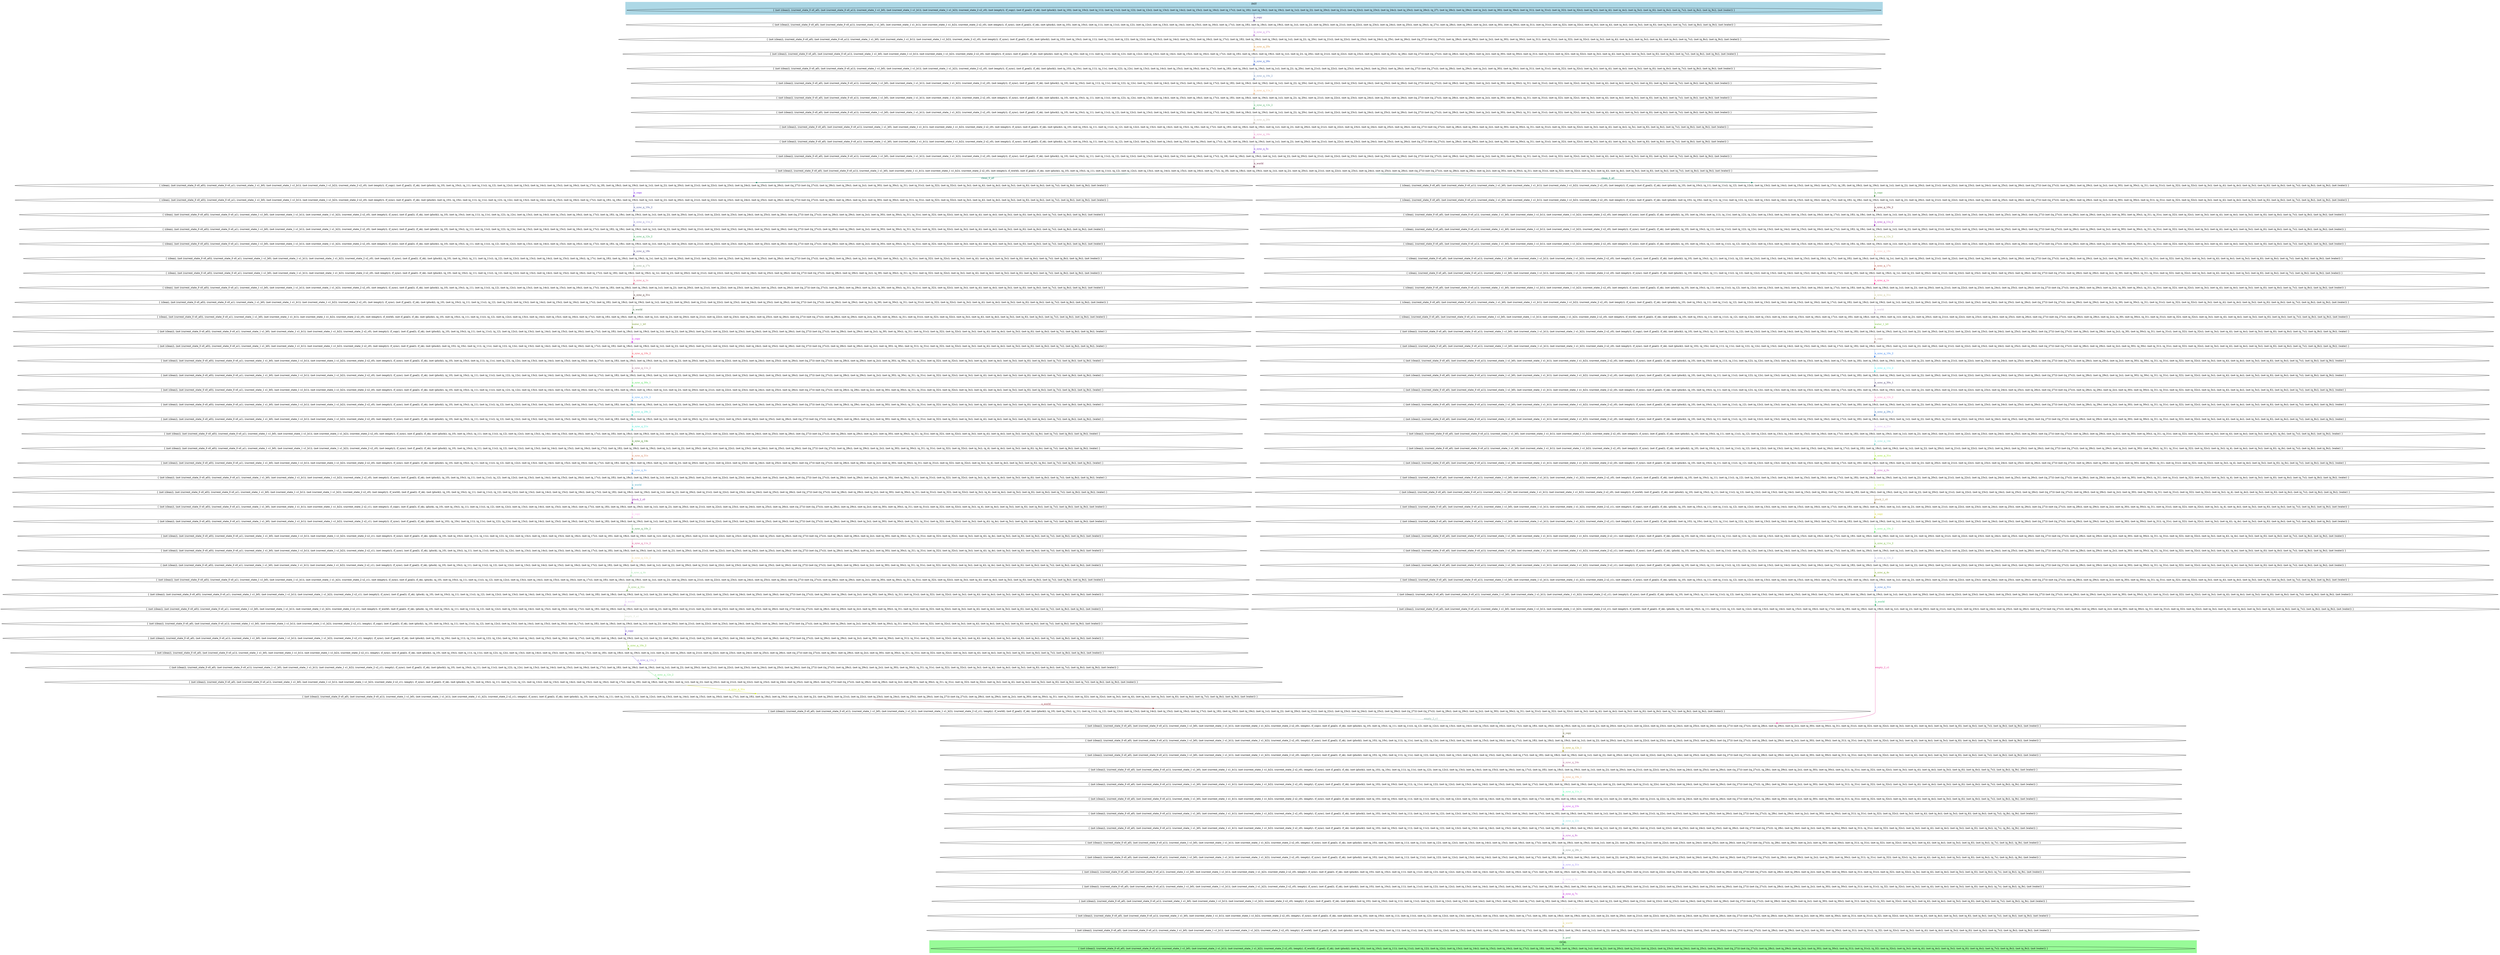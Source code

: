 digraph G {
0 [label="{ (not (clean)), (current_state_0 s0_a0), (not (current_state_0 s0_a1)), (current_state_1 s1_b0), (not (current_state_1 s1_b1)), (not (current_state_1 s1_b2)), (current_state_2 s2_c0), (not (empty)), (f_copy), (not (f_goal)), (f_ok), (not (pluck)), (not (q_10)), (not (q_10s)), (not (q_11)), (not (q_11s)), (not (q_12)), (not (q_12s)), (not (q_13s)), (not (q_14s)), (not (q_15s)), (not (q_16s)), (not (q_17s)), (not (q_18)), (not (q_18s)), (not (q_19s)), (not (q_1s)), (not (q_2)), (not (q_20s)), (not (q_21s)), (not (q_22s)), (not (q_23s)), (not (q_24s)), (not (q_25s)), (not (q_26s)), (q_27), (not (q_28s)), (not (q_29s)), (not (q_2s)), (not (q_30)), (not (q_30s)), (not (q_31)), (not (q_31s)), (not (q_32)), (not (q_32s)), (not (q_3s)), (not (q_4)), (not (q_4s)), (not (q_5s)), (not (q_6)), (not (q_6s)), (not (q_7s)), (not (q_8s)), (not (q_9s)), (not (water)) }"];
1 [label="{ (not (clean)), (current_state_0 s0_a0), (not (current_state_0 s0_a1)), (current_state_1 s1_b0), (not (current_state_1 s1_b1)), (not (current_state_1 s1_b2)), (current_state_2 s2_c0), (not (empty)), (f_sync), (not (f_goal)), (f_ok), (not (pluck)), (not (q_10)), (not (q_10s)), (not (q_11)), (not (q_11s)), (not (q_12)), (not (q_12s)), (not (q_13s)), (not (q_14s)), (not (q_15s)), (not (q_16s)), (not (q_17s)), (not (q_18)), (not (q_18s)), (not (q_19s)), (not (q_1s)), (not (q_2)), (not (q_20s)), (not (q_21s)), (not (q_22s)), (not (q_23s)), (not (q_24s)), (not (q_25s)), (not (q_26s)), (q_27s), (not (q_28s)), (not (q_29s)), (not (q_2s)), (not (q_30)), (not (q_30s)), (not (q_31)), (not (q_31s)), (not (q_32)), (not (q_32s)), (not (q_3s)), (not (q_4)), (not (q_4s)), (not (q_5s)), (not (q_6)), (not (q_6s)), (not (q_7s)), (not (q_8s)), (not (q_9s)), (not (water)) }"];
2 [label="{ (not (clean)), (current_state_0 s0_a0), (not (current_state_0 s0_a1)), (current_state_1 s1_b0), (not (current_state_1 s1_b1)), (not (current_state_1 s1_b2)), (current_state_2 s2_c0), (not (empty)), (f_sync), (not (f_goal)), (f_ok), (not (pluck)), (not (q_10)), (not (q_10s)), (not (q_11)), (not (q_11s)), (not (q_12)), (not (q_12s)), (not (q_13s)), (not (q_14s)), (not (q_15s)), (not (q_16s)), (not (q_17s)), (not (q_18)), (not (q_18s)), (not (q_19s)), (not (q_1s)), (not (q_2)), (q_20s), (not (q_21s)), (not (q_22s)), (not (q_23s)), (not (q_24s)), (q_25s), (not (q_26s)), (not ((q_27))) (not ((q_27s))), (not (q_28s)), (not (q_29s)), (not (q_2s)), (not (q_30)), (not (q_30s)), (not (q_31)), (not (q_31s)), (not (q_32)), (not (q_32s)), (not (q_3s)), (not (q_4)), (not (q_4s)), (not (q_5s)), (not (q_6)), (not (q_6s)), (not (q_7s)), (not (q_8s)), (not (q_9s)), (not (water)) }"];
3 [label="{ (not (clean)), (current_state_0 s0_a0), (not (current_state_0 s0_a1)), (current_state_1 s1_b0), (not (current_state_1 s1_b1)), (not (current_state_1 s1_b2)), (current_state_2 s2_c0), (not (empty)), (f_sync), (not (f_goal)), (f_ok), (not (pluck)), (not (q_10)), (q_10s), (not (q_11)), (not (q_11s)), (not (q_12)), (not (q_12s)), (not (q_13s)), (not (q_14s)), (not (q_15s)), (not (q_16s)), (not (q_17s)), (not (q_18)), (not (q_18s)), (not (q_19s)), (not (q_1s)), (not (q_2)), (q_20s), (not (q_21s)), (not (q_22s)), (not (q_23s)), (not (q_24s)), (not (q_25s)), (q_26s), (not ((q_27))) (not ((q_27s))), (not (q_28s)), (not (q_29s)), (not (q_2s)), (not (q_30)), (not (q_30s)), (not (q_31)), (not (q_31s)), (not (q_32)), (not (q_32s)), (not (q_3s)), (not (q_4)), (not (q_4s)), (not (q_5s)), (not (q_6)), (not (q_6s)), (not (q_7s)), (not (q_8s)), (not (q_9s)), (not (water)) }"];
4 [label="{ (not (clean)), (current_state_0 s0_a0), (not (current_state_0 s0_a1)), (current_state_1 s1_b0), (not (current_state_1 s1_b1)), (not (current_state_1 s1_b2)), (current_state_2 s2_c0), (not (empty)), (f_sync), (not (f_goal)), (f_ok), (not (pluck)), (not (q_10)), (q_10s), (not (q_11)), (q_11s), (not (q_12)), (q_12s), (not (q_13s)), (not (q_14s)), (not (q_15s)), (not (q_16s)), (not (q_17s)), (not (q_18)), (not (q_18s)), (not (q_19s)), (not (q_1s)), (not (q_2)), (q_20s), (not (q_21s)), (not (q_22s)), (not (q_23s)), (not (q_24s)), (not (q_25s)), (not (q_26s)), (not ((q_27))) (not ((q_27s))), (not (q_28s)), (not (q_29s)), (not (q_2s)), (not (q_30)), (not (q_30s)), (not (q_31)), (not (q_31s)), (not (q_32)), (not (q_32s)), (not (q_3s)), (not (q_4)), (not (q_4s)), (not (q_5s)), (not (q_6)), (not (q_6s)), (not (q_7s)), (not (q_8s)), (not (q_9s)), (not (water)) }"];
5 [label="{ (not (clean)), (current_state_0 s0_a0), (not (current_state_0 s0_a1)), (current_state_1 s1_b0), (not (current_state_1 s1_b1)), (not (current_state_1 s1_b2)), (current_state_2 s2_c0), (not (empty)), (f_sync), (not (f_goal)), (f_ok), (not (pluck)), (q_10), (not (q_10s)), (not (q_11)), (q_11s), (not (q_12)), (q_12s), (not (q_13s)), (not (q_14s)), (not (q_15s)), (not (q_16s)), (not (q_17s)), (not (q_18)), (not (q_18s)), (not (q_19s)), (not (q_1s)), (not (q_2)), (q_20s), (not (q_21s)), (not (q_22s)), (not (q_23s)), (not (q_24s)), (not (q_25s)), (not (q_26s)), (not ((q_27))) (not ((q_27s))), (not (q_28s)), (not (q_29s)), (not (q_2s)), (not (q_30)), (not (q_30s)), (q_31), (not (q_31s)), (not (q_32)), (not (q_32s)), (not (q_3s)), (not (q_4)), (not (q_4s)), (not (q_5s)), (not (q_6)), (not (q_6s)), (not (q_7s)), (not (q_8s)), (not (q_9s)), (not (water)) }"];
6 [label="{ (not (clean)), (current_state_0 s0_a0), (not (current_state_0 s0_a1)), (current_state_1 s1_b0), (not (current_state_1 s1_b1)), (not (current_state_1 s1_b2)), (current_state_2 s2_c0), (not (empty)), (f_sync), (not (f_goal)), (f_ok), (not (pluck)), (q_10), (not (q_10s)), (q_11), (not (q_11s)), (not (q_12)), (q_12s), (not (q_13s)), (not (q_14s)), (not (q_15s)), (not (q_16s)), (not (q_17s)), (not (q_18)), (not (q_18s)), (not (q_19s)), (not (q_1s)), (not (q_2)), (q_20s), (not (q_21s)), (not (q_22s)), (not (q_23s)), (not (q_24s)), (not (q_25s)), (not (q_26s)), (not ((q_27))) (not ((q_27s))), (not (q_28s)), (not (q_29s)), (not (q_2s)), (not (q_30)), (not (q_30s)), (q_31), (not (q_31s)), (not (q_32)), (not (q_32s)), (not (q_3s)), (not (q_4)), (not (q_4s)), (not (q_5s)), (not (q_6)), (not (q_6s)), (not (q_7s)), (not (q_8s)), (not (q_9s)), (not (water)) }"];
7 [label="{ (not (clean)), (current_state_0 s0_a0), (not (current_state_0 s0_a1)), (current_state_1 s1_b0), (not (current_state_1 s1_b1)), (not (current_state_1 s1_b2)), (current_state_2 s2_c0), (not (empty)), (f_sync), (not (f_goal)), (f_ok), (not (pluck)), (q_10), (not (q_10s)), (q_11), (not (q_11s)), (q_12), (not (q_12s)), (not (q_13s)), (not (q_14s)), (not (q_15s)), (not (q_16s)), (not (q_17s)), (not (q_18)), (not (q_18s)), (not (q_19s)), (not (q_1s)), (not (q_2)), (q_20s), (not (q_21s)), (not (q_22s)), (not (q_23s)), (not (q_24s)), (not (q_25s)), (not (q_26s)), (not ((q_27))) (not ((q_27s))), (not (q_28s)), (not (q_29s)), (not (q_2s)), (not (q_30)), (not (q_30s)), (q_31), (not (q_31s)), (not (q_32)), (not (q_32s)), (not (q_3s)), (not (q_4)), (not (q_4s)), (not (q_5s)), (not (q_6)), (not (q_6s)), (not (q_7s)), (not (q_8s)), (not (q_9s)), (not (water)) }"];
8 [label="{ (not (clean)), (current_state_0 s0_a0), (not (current_state_0 s0_a1)), (current_state_1 s1_b0), (not (current_state_1 s1_b1)), (not (current_state_1 s1_b2)), (current_state_2 s2_c0), (not (empty)), (f_sync), (not (f_goal)), (f_ok), (not (pluck)), (q_10), (not (q_10s)), (q_11), (not (q_11s)), (q_12), (not (q_12s)), (not (q_13s)), (not (q_14s)), (not (q_15s)), (q_16s), (not (q_17s)), (not (q_18)), (not (q_18s)), (not (q_19s)), (not (q_1s)), (not (q_2)), (not (q_20s)), (not (q_21s)), (not (q_22s)), (not (q_23s)), (not (q_24s)), (not (q_25s)), (not (q_26s)), (not ((q_27))) (not ((q_27s))), (not (q_28s)), (not (q_29s)), (not (q_2s)), (not (q_30)), (not (q_30s)), (q_31), (not (q_31s)), (not (q_32)), (not (q_32s)), (not (q_3s)), (not (q_4)), (not (q_4s)), (q_5s), (not (q_6)), (not (q_6s)), (not (q_7s)), (not (q_8s)), (not (q_9s)), (not (water)) }"];
9 [label="{ (not (clean)), (current_state_0 s0_a0), (not (current_state_0 s0_a1)), (current_state_1 s1_b0), (not (current_state_1 s1_b1)), (not (current_state_1 s1_b2)), (current_state_2 s2_c0), (not (empty)), (f_sync), (not (f_goal)), (f_ok), (not (pluck)), (q_10), (not (q_10s)), (q_11), (not (q_11s)), (q_12), (not (q_12s)), (not (q_13s)), (not (q_14s)), (not (q_15s)), (not (q_16s)), (not (q_17s)), (q_18), (not (q_18s)), (not (q_19s)), (not (q_1s)), (not (q_2)), (not (q_20s)), (not (q_21s)), (not (q_22s)), (not (q_23s)), (not (q_24s)), (not (q_25s)), (not (q_26s)), (not ((q_27))) (not ((q_27s))), (not (q_28s)), (not (q_29s)), (not (q_2s)), (not (q_30)), (not (q_30s)), (q_31), (not (q_31s)), (not (q_32)), (not (q_32s)), (not (q_3s)), (not (q_4)), (not (q_4s)), (q_5s), (not (q_6)), (not (q_6s)), (not (q_7s)), (not (q_8s)), (not (q_9s)), (not (water)) }"];
10 [label="{ (not (clean)), (current_state_0 s0_a0), (not (current_state_0 s0_a1)), (current_state_1 s1_b0), (not (current_state_1 s1_b1)), (not (current_state_1 s1_b2)), (current_state_2 s2_c0), (not (empty)), (f_sync), (not (f_goal)), (f_ok), (not (pluck)), (q_10), (not (q_10s)), (q_11), (not (q_11s)), (q_12), (not (q_12s)), (not (q_13s)), (not (q_14s)), (not (q_15s)), (not (q_16s)), (not (q_17s)), (q_18), (not (q_18s)), (not (q_19s)), (not (q_1s)), (not (q_2)), (not (q_20s)), (not (q_21s)), (not (q_22s)), (not (q_23s)), (not (q_24s)), (not (q_25s)), (not (q_26s)), (not ((q_27))) (not ((q_27s))), (not (q_28s)), (not (q_29s)), (not (q_2s)), (not (q_30)), (not (q_30s)), (q_31), (not (q_31s)), (not (q_32)), (not (q_32s)), (not (q_3s)), (not (q_4)), (not (q_4s)), (not (q_5s)), (not (q_6)), (not (q_6s)), (not (q_7s)), (not (q_8s)), (not (q_9s)), (not (water)) }"];
11 [label="{ (not (clean)), (current_state_0 s0_a0), (not (current_state_0 s0_a1)), (current_state_1 s1_b0), (not (current_state_1 s1_b1)), (not (current_state_1 s1_b2)), (current_state_2 s2_c0), (not (empty)), (f_world), (not (f_goal)), (f_ok), (not (pluck)), (q_10), (not (q_10s)), (q_11), (not (q_11s)), (q_12), (not (q_12s)), (not (q_13s)), (not (q_14s)), (not (q_15s)), (not (q_16s)), (not (q_17s)), (q_18), (not (q_18s)), (not (q_19s)), (not (q_1s)), (not (q_2)), (not (q_20s)), (not (q_21s)), (not (q_22s)), (not (q_23s)), (not (q_24s)), (not (q_25s)), (not (q_26s)), (not ((q_27))) (not ((q_27s))), (not (q_28s)), (not (q_29s)), (not (q_2s)), (not (q_30)), (not (q_30s)), (q_31), (not (q_31s)), (not (q_32)), (not (q_32s)), (not (q_3s)), (not (q_4)), (not (q_4s)), (not (q_5s)), (not (q_6)), (not (q_6s)), (not (q_7s)), (not (q_8s)), (not (q_9s)), (not (water)) }"];
12 [label="{ (clean), (not (current_state_0 s0_a0)), (current_state_0 s0_a1), (current_state_1 s1_b0), (not (current_state_1 s1_b1)), (not (current_state_1 s1_b2)), (current_state_2 s2_c0), (not (empty)), (f_copy), (not (f_goal)), (f_ok), (not (pluck)), (q_10), (not (q_10s)), (q_11), (not (q_11s)), (q_12), (not (q_12s)), (not (q_13s)), (not (q_14s)), (not (q_15s)), (not (q_16s)), (not (q_17s)), (q_18), (not (q_18s)), (not (q_19s)), (not (q_1s)), (not (q_2)), (not (q_20s)), (not (q_21s)), (not (q_22s)), (not (q_23s)), (not (q_24s)), (not (q_25s)), (not (q_26s)), (not ((q_27))) (not ((q_27s))), (not (q_28s)), (not (q_29s)), (not (q_2s)), (not (q_30)), (not (q_30s)), (q_31), (not (q_31s)), (not (q_32)), (not (q_32s)), (not (q_3s)), (not (q_4)), (not (q_4s)), (not (q_5s)), (not (q_6)), (not (q_6s)), (not (q_7s)), (not (q_8s)), (not (q_9s)), (not (water)) }"];
13 [label="{ (clean), (current_state_0 s0_a0), (not (current_state_0 s0_a1)), (current_state_1 s1_b0), (not (current_state_1 s1_b1)), (not (current_state_1 s1_b2)), (current_state_2 s2_c0), (not (empty)), (f_copy), (not (f_goal)), (f_ok), (not (pluck)), (q_10), (not (q_10s)), (q_11), (not (q_11s)), (q_12), (not (q_12s)), (not (q_13s)), (not (q_14s)), (not (q_15s)), (not (q_16s)), (not (q_17s)), (q_18), (not (q_18s)), (not (q_19s)), (not (q_1s)), (not (q_2)), (not (q_20s)), (not (q_21s)), (not (q_22s)), (not (q_23s)), (not (q_24s)), (not (q_25s)), (not (q_26s)), (not ((q_27))) (not ((q_27s))), (not (q_28s)), (not (q_29s)), (not (q_2s)), (not (q_30)), (not (q_30s)), (q_31), (not (q_31s)), (not (q_32)), (not (q_32s)), (not (q_3s)), (not (q_4)), (not (q_4s)), (not (q_5s)), (not (q_6)), (not (q_6s)), (not (q_7s)), (not (q_8s)), (not (q_9s)), (not (water)) }"];
14 [label="{ (clean), (not (current_state_0 s0_a0)), (current_state_0 s0_a1), (current_state_1 s1_b0), (not (current_state_1 s1_b1)), (not (current_state_1 s1_b2)), (current_state_2 s2_c0), (not (empty)), (f_sync), (not (f_goal)), (f_ok), (not (pluck)), (not (q_10)), (q_10s), (not (q_11)), (q_11s), (not (q_12)), (q_12s), (not (q_13s)), (not (q_14s)), (not (q_15s)), (not (q_16s)), (not (q_17s)), (not (q_18)), (q_18s), (not (q_19s)), (not (q_1s)), (not (q_2)), (not (q_20s)), (not (q_21s)), (not (q_22s)), (not (q_23s)), (not (q_24s)), (not (q_25s)), (not (q_26s)), (not ((q_27))) (not ((q_27s))), (not (q_28s)), (not (q_29s)), (not (q_2s)), (not (q_30)), (not (q_30s)), (not (q_31)), (q_31s), (not (q_32)), (not (q_32s)), (not (q_3s)), (not (q_4)), (not (q_4s)), (not (q_5s)), (not (q_6)), (not (q_6s)), (not (q_7s)), (not (q_8s)), (not (q_9s)), (not (water)) }"];
15 [label="{ (clean), (current_state_0 s0_a0), (not (current_state_0 s0_a1)), (current_state_1 s1_b0), (not (current_state_1 s1_b1)), (not (current_state_1 s1_b2)), (current_state_2 s2_c0), (not (empty)), (f_sync), (not (f_goal)), (f_ok), (not (pluck)), (not (q_10)), (q_10s), (not (q_11)), (q_11s), (not (q_12)), (q_12s), (not (q_13s)), (not (q_14s)), (not (q_15s)), (not (q_16s)), (not (q_17s)), (not (q_18)), (q_18s), (not (q_19s)), (not (q_1s)), (not (q_2)), (not (q_20s)), (not (q_21s)), (not (q_22s)), (not (q_23s)), (not (q_24s)), (not (q_25s)), (not (q_26s)), (not ((q_27))) (not ((q_27s))), (not (q_28s)), (not (q_29s)), (not (q_2s)), (not (q_30)), (not (q_30s)), (not (q_31)), (q_31s), (not (q_32)), (not (q_32s)), (not (q_3s)), (not (q_4)), (not (q_4s)), (not (q_5s)), (not (q_6)), (not (q_6s)), (not (q_7s)), (not (q_8s)), (not (q_9s)), (not (water)) }"];
16 [label="{ (clean), (not (current_state_0 s0_a0)), (current_state_0 s0_a1), (current_state_1 s1_b0), (not (current_state_1 s1_b1)), (not (current_state_1 s1_b2)), (current_state_2 s2_c0), (not (empty)), (f_sync), (not (f_goal)), (f_ok), (not (pluck)), (q_10), (not (q_10s)), (not (q_11)), (q_11s), (not (q_12)), (q_12s), (not (q_13s)), (not (q_14s)), (not (q_15s)), (not (q_16s)), (not (q_17s)), (not (q_18)), (q_18s), (not (q_19s)), (not (q_1s)), (not (q_2)), (not (q_20s)), (not (q_21s)), (not (q_22s)), (not (q_23s)), (not (q_24s)), (not (q_25s)), (not (q_26s)), (not ((q_27))) (not ((q_27s))), (not (q_28s)), (not (q_29s)), (not (q_2s)), (not (q_30)), (not (q_30s)), (q_31), (q_31s), (not (q_32)), (not (q_32s)), (not (q_3s)), (not (q_4)), (not (q_4s)), (not (q_5s)), (not (q_6)), (not (q_6s)), (not (q_7s)), (not (q_8s)), (not (q_9s)), (not (water)) }"];
17 [label="{ (clean), (current_state_0 s0_a0), (not (current_state_0 s0_a1)), (current_state_1 s1_b0), (not (current_state_1 s1_b1)), (not (current_state_1 s1_b2)), (current_state_2 s2_c0), (not (empty)), (f_sync), (not (f_goal)), (f_ok), (not (pluck)), (q_10), (not (q_10s)), (not (q_11)), (q_11s), (not (q_12)), (q_12s), (not (q_13s)), (not (q_14s)), (not (q_15s)), (not (q_16s)), (not (q_17s)), (not (q_18)), (q_18s), (not (q_19s)), (not (q_1s)), (not (q_2)), (not (q_20s)), (not (q_21s)), (not (q_22s)), (not (q_23s)), (not (q_24s)), (not (q_25s)), (not (q_26s)), (not ((q_27))) (not ((q_27s))), (not (q_28s)), (not (q_29s)), (not (q_2s)), (not (q_30)), (not (q_30s)), (q_31), (q_31s), (not (q_32)), (not (q_32s)), (not (q_3s)), (not (q_4)), (not (q_4s)), (not (q_5s)), (not (q_6)), (not (q_6s)), (not (q_7s)), (not (q_8s)), (not (q_9s)), (not (water)) }"];
18 [label="{ (clean), (not (current_state_0 s0_a0)), (current_state_0 s0_a1), (current_state_1 s1_b0), (not (current_state_1 s1_b1)), (not (current_state_1 s1_b2)), (current_state_2 s2_c0), (not (empty)), (f_sync), (not (f_goal)), (f_ok), (not (pluck)), (q_10), (not (q_10s)), (q_11), (not (q_11s)), (not (q_12)), (q_12s), (not (q_13s)), (not (q_14s)), (not (q_15s)), (not (q_16s)), (not (q_17s)), (not (q_18)), (q_18s), (not (q_19s)), (not (q_1s)), (not (q_2)), (not (q_20s)), (not (q_21s)), (not (q_22s)), (not (q_23s)), (not (q_24s)), (not (q_25s)), (not (q_26s)), (not ((q_27))) (not ((q_27s))), (not (q_28s)), (not (q_29s)), (not (q_2s)), (not (q_30)), (not (q_30s)), (q_31), (q_31s), (not (q_32)), (not (q_32s)), (not (q_3s)), (not (q_4)), (not (q_4s)), (not (q_5s)), (not (q_6)), (not (q_6s)), (not (q_7s)), (not (q_8s)), (not (q_9s)), (not (water)) }"];
19 [label="{ (clean), (current_state_0 s0_a0), (not (current_state_0 s0_a1)), (current_state_1 s1_b0), (not (current_state_1 s1_b1)), (not (current_state_1 s1_b2)), (current_state_2 s2_c0), (not (empty)), (f_sync), (not (f_goal)), (f_ok), (not (pluck)), (q_10), (not (q_10s)), (q_11), (not (q_11s)), (not (q_12)), (q_12s), (not (q_13s)), (not (q_14s)), (not (q_15s)), (not (q_16s)), (not (q_17s)), (not (q_18)), (q_18s), (not (q_19s)), (not (q_1s)), (not (q_2)), (not (q_20s)), (not (q_21s)), (not (q_22s)), (not (q_23s)), (not (q_24s)), (not (q_25s)), (not (q_26s)), (not ((q_27))) (not ((q_27s))), (not (q_28s)), (not (q_29s)), (not (q_2s)), (not (q_30)), (not (q_30s)), (q_31), (q_31s), (not (q_32)), (not (q_32s)), (not (q_3s)), (not (q_4)), (not (q_4s)), (not (q_5s)), (not (q_6)), (not (q_6s)), (not (q_7s)), (not (q_8s)), (not (q_9s)), (not (water)) }"];
20 [label="{ (clean), (not (current_state_0 s0_a0)), (current_state_0 s0_a1), (current_state_1 s1_b0), (not (current_state_1 s1_b1)), (not (current_state_1 s1_b2)), (current_state_2 s2_c0), (not (empty)), (f_sync), (not (f_goal)), (f_ok), (not (pluck)), (q_10), (not (q_10s)), (q_11), (not (q_11s)), (q_12), (not (q_12s)), (not (q_13s)), (not (q_14s)), (not (q_15s)), (not (q_16s)), (not (q_17s)), (not (q_18)), (q_18s), (not (q_19s)), (not (q_1s)), (not (q_2)), (not (q_20s)), (not (q_21s)), (not (q_22s)), (not (q_23s)), (not (q_24s)), (not (q_25s)), (not (q_26s)), (not ((q_27))) (not ((q_27s))), (not (q_28s)), (not (q_29s)), (not (q_2s)), (not (q_30)), (not (q_30s)), (q_31), (q_31s), (not (q_32)), (not (q_32s)), (not (q_3s)), (not (q_4)), (not (q_4s)), (not (q_5s)), (not (q_6)), (not (q_6s)), (not (q_7s)), (not (q_8s)), (not (q_9s)), (not (water)) }"];
21 [label="{ (clean), (current_state_0 s0_a0), (not (current_state_0 s0_a1)), (current_state_1 s1_b0), (not (current_state_1 s1_b1)), (not (current_state_1 s1_b2)), (current_state_2 s2_c0), (not (empty)), (f_sync), (not (f_goal)), (f_ok), (not (pluck)), (q_10), (not (q_10s)), (q_11), (not (q_11s)), (q_12), (not (q_12s)), (not (q_13s)), (not (q_14s)), (not (q_15s)), (not (q_16s)), (not (q_17s)), (not (q_18)), (q_18s), (not (q_19s)), (not (q_1s)), (not (q_2)), (not (q_20s)), (not (q_21s)), (not (q_22s)), (not (q_23s)), (not (q_24s)), (not (q_25s)), (not (q_26s)), (not ((q_27))) (not ((q_27s))), (not (q_28s)), (not (q_29s)), (not (q_2s)), (not (q_30)), (not (q_30s)), (q_31), (q_31s), (not (q_32)), (not (q_32s)), (not (q_3s)), (not (q_4)), (not (q_4s)), (not (q_5s)), (not (q_6)), (not (q_6s)), (not (q_7s)), (not (q_8s)), (not (q_9s)), (not (water)) }"];
22 [label="{ (clean), (not (current_state_0 s0_a0)), (current_state_0 s0_a1), (current_state_1 s1_b0), (not (current_state_1 s1_b1)), (not (current_state_1 s1_b2)), (current_state_2 s2_c0), (not (empty)), (f_sync), (not (f_goal)), (f_ok), (not (pluck)), (q_10), (not (q_10s)), (q_11), (not (q_11s)), (q_12), (not (q_12s)), (not (q_13s)), (not (q_14s)), (not (q_15s)), (not (q_16s)), (q_17s), (not (q_18)), (not (q_18s)), (not (q_19s)), (q_1s), (not (q_2)), (not (q_20s)), (not (q_21s)), (not (q_22s)), (not (q_23s)), (not (q_24s)), (not (q_25s)), (not (q_26s)), (not ((q_27))) (not ((q_27s))), (not (q_28s)), (not (q_29s)), (not (q_2s)), (not (q_30)), (not (q_30s)), (q_31), (q_31s), (not (q_32)), (not (q_32s)), (not (q_3s)), (not (q_4)), (not (q_4s)), (not (q_5s)), (not (q_6)), (not (q_6s)), (not (q_7s)), (not (q_8s)), (not (q_9s)), (not (water)) }"];
23 [label="{ (clean), (current_state_0 s0_a0), (not (current_state_0 s0_a1)), (current_state_1 s1_b0), (not (current_state_1 s1_b1)), (not (current_state_1 s1_b2)), (current_state_2 s2_c0), (not (empty)), (f_sync), (not (f_goal)), (f_ok), (not (pluck)), (q_10), (not (q_10s)), (q_11), (not (q_11s)), (q_12), (not (q_12s)), (not (q_13s)), (not (q_14s)), (not (q_15s)), (not (q_16s)), (q_17s), (not (q_18)), (not (q_18s)), (not (q_19s)), (q_1s), (not (q_2)), (not (q_20s)), (not (q_21s)), (not (q_22s)), (not (q_23s)), (not (q_24s)), (not (q_25s)), (not (q_26s)), (not ((q_27))) (not ((q_27s))), (not (q_28s)), (not (q_29s)), (not (q_2s)), (not (q_30)), (not (q_30s)), (q_31), (q_31s), (not (q_32)), (not (q_32s)), (not (q_3s)), (not (q_4)), (not (q_4s)), (not (q_5s)), (not (q_6)), (not (q_6s)), (not (q_7s)), (not (q_8s)), (not (q_9s)), (not (water)) }"];
24 [label="{ (clean), (not (current_state_0 s0_a0)), (current_state_0 s0_a1), (current_state_1 s1_b0), (not (current_state_1 s1_b1)), (not (current_state_1 s1_b2)), (current_state_2 s2_c0), (not (empty)), (f_sync), (not (f_goal)), (f_ok), (not (pluck)), (q_10), (not (q_10s)), (q_11), (not (q_11s)), (q_12), (not (q_12s)), (not (q_13s)), (not (q_14s)), (not (q_15s)), (not (q_16s)), (not (q_17s)), (not (q_18)), (not (q_18s)), (not (q_19s)), (q_1s), (not (q_2)), (not (q_20s)), (not (q_21s)), (not (q_22s)), (not (q_23s)), (not (q_24s)), (not (q_25s)), (not (q_26s)), (not ((q_27))) (not ((q_27s))), (not (q_28s)), (not (q_29s)), (not (q_2s)), (q_30), (not (q_30s)), (q_31), (q_31s), (not (q_32)), (not (q_32s)), (not (q_3s)), (not (q_4)), (not (q_4s)), (not (q_5s)), (not (q_6)), (not (q_6s)), (not (q_7s)), (not (q_8s)), (not (q_9s)), (not (water)) }"];
25 [label="{ (clean), (current_state_0 s0_a0), (not (current_state_0 s0_a1)), (current_state_1 s1_b0), (not (current_state_1 s1_b1)), (not (current_state_1 s1_b2)), (current_state_2 s2_c0), (not (empty)), (f_sync), (not (f_goal)), (f_ok), (not (pluck)), (q_10), (not (q_10s)), (q_11), (not (q_11s)), (q_12), (not (q_12s)), (not (q_13s)), (not (q_14s)), (not (q_15s)), (not (q_16s)), (not (q_17s)), (not (q_18)), (not (q_18s)), (not (q_19s)), (q_1s), (not (q_2)), (not (q_20s)), (not (q_21s)), (not (q_22s)), (not (q_23s)), (not (q_24s)), (not (q_25s)), (not (q_26s)), (not ((q_27))) (not ((q_27s))), (not (q_28s)), (not (q_29s)), (not (q_2s)), (q_30), (not (q_30s)), (q_31), (q_31s), (not (q_32)), (not (q_32s)), (not (q_3s)), (not (q_4)), (not (q_4s)), (not (q_5s)), (not (q_6)), (not (q_6s)), (not (q_7s)), (not (q_8s)), (not (q_9s)), (not (water)) }"];
26 [label="{ (clean), (not (current_state_0 s0_a0)), (current_state_0 s0_a1), (current_state_1 s1_b0), (not (current_state_1 s1_b1)), (not (current_state_1 s1_b2)), (current_state_2 s2_c0), (not (empty)), (f_sync), (not (f_goal)), (f_ok), (not (pluck)), (q_10), (not (q_10s)), (q_11), (not (q_11s)), (q_12), (not (q_12s)), (not (q_13s)), (not (q_14s)), (not (q_15s)), (not (q_16s)), (not (q_17s)), (not (q_18)), (not (q_18s)), (not (q_19s)), (not (q_1s)), (not (q_2)), (not (q_20s)), (not (q_21s)), (not (q_22s)), (not (q_23s)), (not (q_24s)), (not (q_25s)), (not (q_26s)), (not ((q_27))) (not ((q_27s))), (not (q_28s)), (not (q_29s)), (not (q_2s)), (q_30), (not (q_30s)), (q_31), (q_31s), (not (q_32)), (not (q_32s)), (not (q_3s)), (not (q_4)), (not (q_4s)), (not (q_5s)), (not (q_6)), (not (q_6s)), (not (q_7s)), (not (q_8s)), (not (q_9s)), (not (water)) }"];
27 [label="{ (clean), (current_state_0 s0_a0), (not (current_state_0 s0_a1)), (current_state_1 s1_b0), (not (current_state_1 s1_b1)), (not (current_state_1 s1_b2)), (current_state_2 s2_c0), (not (empty)), (f_sync), (not (f_goal)), (f_ok), (not (pluck)), (q_10), (not (q_10s)), (q_11), (not (q_11s)), (q_12), (not (q_12s)), (not (q_13s)), (not (q_14s)), (not (q_15s)), (not (q_16s)), (not (q_17s)), (not (q_18)), (not (q_18s)), (not (q_19s)), (not (q_1s)), (not (q_2)), (not (q_20s)), (not (q_21s)), (not (q_22s)), (not (q_23s)), (not (q_24s)), (not (q_25s)), (not (q_26s)), (not ((q_27))) (not ((q_27s))), (not (q_28s)), (not (q_29s)), (not (q_2s)), (q_30), (not (q_30s)), (q_31), (q_31s), (not (q_32)), (not (q_32s)), (not (q_3s)), (not (q_4)), (not (q_4s)), (not (q_5s)), (not (q_6)), (not (q_6s)), (not (q_7s)), (not (q_8s)), (not (q_9s)), (not (water)) }"];
28 [label="{ (clean), (not (current_state_0 s0_a0)), (current_state_0 s0_a1), (current_state_1 s1_b0), (not (current_state_1 s1_b1)), (not (current_state_1 s1_b2)), (current_state_2 s2_c0), (not (empty)), (f_sync), (not (f_goal)), (f_ok), (not (pluck)), (q_10), (not (q_10s)), (q_11), (not (q_11s)), (q_12), (not (q_12s)), (not (q_13s)), (not (q_14s)), (not (q_15s)), (not (q_16s)), (not (q_17s)), (not (q_18)), (not (q_18s)), (not (q_19s)), (not (q_1s)), (not (q_2)), (not (q_20s)), (not (q_21s)), (not (q_22s)), (not (q_23s)), (not (q_24s)), (not (q_25s)), (not (q_26s)), (not ((q_27))) (not ((q_27s))), (not (q_28s)), (not (q_29s)), (not (q_2s)), (q_30), (not (q_30s)), (q_31), (not (q_31s)), (not (q_32)), (not (q_32s)), (not (q_3s)), (not (q_4)), (not (q_4s)), (not (q_5s)), (not (q_6)), (not (q_6s)), (not (q_7s)), (not (q_8s)), (not (q_9s)), (not (water)) }"];
29 [label="{ (clean), (current_state_0 s0_a0), (not (current_state_0 s0_a1)), (current_state_1 s1_b0), (not (current_state_1 s1_b1)), (not (current_state_1 s1_b2)), (current_state_2 s2_c0), (not (empty)), (f_sync), (not (f_goal)), (f_ok), (not (pluck)), (q_10), (not (q_10s)), (q_11), (not (q_11s)), (q_12), (not (q_12s)), (not (q_13s)), (not (q_14s)), (not (q_15s)), (not (q_16s)), (not (q_17s)), (not (q_18)), (not (q_18s)), (not (q_19s)), (not (q_1s)), (not (q_2)), (not (q_20s)), (not (q_21s)), (not (q_22s)), (not (q_23s)), (not (q_24s)), (not (q_25s)), (not (q_26s)), (not ((q_27))) (not ((q_27s))), (not (q_28s)), (not (q_29s)), (not (q_2s)), (q_30), (not (q_30s)), (q_31), (not (q_31s)), (not (q_32)), (not (q_32s)), (not (q_3s)), (not (q_4)), (not (q_4s)), (not (q_5s)), (not (q_6)), (not (q_6s)), (not (q_7s)), (not (q_8s)), (not (q_9s)), (not (water)) }"];
30 [label="{ (clean), (not (current_state_0 s0_a0)), (current_state_0 s0_a1), (current_state_1 s1_b0), (not (current_state_1 s1_b1)), (not (current_state_1 s1_b2)), (current_state_2 s2_c0), (not (empty)), (f_world), (not (f_goal)), (f_ok), (not (pluck)), (q_10), (not (q_10s)), (q_11), (not (q_11s)), (q_12), (not (q_12s)), (not (q_13s)), (not (q_14s)), (not (q_15s)), (not (q_16s)), (not (q_17s)), (not (q_18)), (not (q_18s)), (not (q_19s)), (not (q_1s)), (not (q_2)), (not (q_20s)), (not (q_21s)), (not (q_22s)), (not (q_23s)), (not (q_24s)), (not (q_25s)), (not (q_26s)), (not ((q_27))) (not ((q_27s))), (not (q_28s)), (not (q_29s)), (not (q_2s)), (q_30), (not (q_30s)), (q_31), (not (q_31s)), (not (q_32)), (not (q_32s)), (not (q_3s)), (not (q_4)), (not (q_4s)), (not (q_5s)), (not (q_6)), (not (q_6s)), (not (q_7s)), (not (q_8s)), (not (q_9s)), (not (water)) }"];
31 [label="{ (clean), (current_state_0 s0_a0), (not (current_state_0 s0_a1)), (current_state_1 s1_b0), (not (current_state_1 s1_b1)), (not (current_state_1 s1_b2)), (current_state_2 s2_c0), (not (empty)), (f_world), (not (f_goal)), (f_ok), (not (pluck)), (q_10), (not (q_10s)), (q_11), (not (q_11s)), (q_12), (not (q_12s)), (not (q_13s)), (not (q_14s)), (not (q_15s)), (not (q_16s)), (not (q_17s)), (not (q_18)), (not (q_18s)), (not (q_19s)), (not (q_1s)), (not (q_2)), (not (q_20s)), (not (q_21s)), (not (q_22s)), (not (q_23s)), (not (q_24s)), (not (q_25s)), (not (q_26s)), (not ((q_27))) (not ((q_27s))), (not (q_28s)), (not (q_29s)), (not (q_2s)), (q_30), (not (q_30s)), (q_31), (not (q_31s)), (not (q_32)), (not (q_32s)), (not (q_3s)), (not (q_4)), (not (q_4s)), (not (q_5s)), (not (q_6)), (not (q_6s)), (not (q_7s)), (not (q_8s)), (not (q_9s)), (not (water)) }"];
32 [label="{ (not (clean)), (not (current_state_0 s0_a0)), (current_state_0 s0_a1), (current_state_1 s1_b0), (not (current_state_1 s1_b1)), (not (current_state_1 s1_b2)), (current_state_2 s2_c0), (not (empty)), (f_copy), (not (f_goal)), (f_ok), (not (pluck)), (q_10), (not (q_10s)), (q_11), (not (q_11s)), (q_12), (not (q_12s)), (not (q_13s)), (not (q_14s)), (not (q_15s)), (not (q_16s)), (not (q_17s)), (not (q_18)), (not (q_18s)), (not (q_19s)), (not (q_1s)), (not (q_2)), (not (q_20s)), (not (q_21s)), (not (q_22s)), (not (q_23s)), (not (q_24s)), (not (q_25s)), (not (q_26s)), (not ((q_27))) (not ((q_27s))), (not (q_28s)), (not (q_29s)), (not (q_2s)), (q_30), (not (q_30s)), (q_31), (not (q_31s)), (not (q_32)), (not (q_32s)), (not (q_3s)), (not (q_4)), (not (q_4s)), (not (q_5s)), (not (q_6)), (not (q_6s)), (not (q_7s)), (not (q_8s)), (not (q_9s)), (water) }"];
33 [label="{ (not (clean)), (current_state_0 s0_a0), (not (current_state_0 s0_a1)), (current_state_1 s1_b0), (not (current_state_1 s1_b1)), (not (current_state_1 s1_b2)), (current_state_2 s2_c0), (not (empty)), (f_copy), (not (f_goal)), (f_ok), (not (pluck)), (q_10), (not (q_10s)), (q_11), (not (q_11s)), (q_12), (not (q_12s)), (not (q_13s)), (not (q_14s)), (not (q_15s)), (not (q_16s)), (not (q_17s)), (not (q_18)), (not (q_18s)), (not (q_19s)), (not (q_1s)), (not (q_2)), (not (q_20s)), (not (q_21s)), (not (q_22s)), (not (q_23s)), (not (q_24s)), (not (q_25s)), (not (q_26s)), (not ((q_27))) (not ((q_27s))), (not (q_28s)), (not (q_29s)), (not (q_2s)), (q_30), (not (q_30s)), (q_31), (not (q_31s)), (not (q_32)), (not (q_32s)), (not (q_3s)), (not (q_4)), (not (q_4s)), (not (q_5s)), (not (q_6)), (not (q_6s)), (not (q_7s)), (not (q_8s)), (not (q_9s)), (water) }"];
34 [label="{ (not (clean)), (not (current_state_0 s0_a0)), (current_state_0 s0_a1), (current_state_1 s1_b0), (not (current_state_1 s1_b1)), (not (current_state_1 s1_b2)), (current_state_2 s2_c0), (not (empty)), (f_sync), (not (f_goal)), (f_ok), (not (pluck)), (not (q_10)), (q_10s), (not (q_11)), (q_11s), (not (q_12)), (q_12s), (not (q_13s)), (not (q_14s)), (not (q_15s)), (not (q_16s)), (not (q_17s)), (not (q_18)), (not (q_18s)), (not (q_19s)), (not (q_1s)), (not (q_2)), (not (q_20s)), (not (q_21s)), (not (q_22s)), (not (q_23s)), (not (q_24s)), (not (q_25s)), (not (q_26s)), (not ((q_27))) (not ((q_27s))), (not (q_28s)), (not (q_29s)), (not (q_2s)), (not (q_30)), (q_30s), (not (q_31)), (q_31s), (not (q_32)), (not (q_32s)), (not (q_3s)), (not (q_4)), (not (q_4s)), (not (q_5s)), (not (q_6)), (not (q_6s)), (not (q_7s)), (not (q_8s)), (not (q_9s)), (water) }"];
35 [label="{ (not (clean)), (current_state_0 s0_a0), (not (current_state_0 s0_a1)), (current_state_1 s1_b0), (not (current_state_1 s1_b1)), (not (current_state_1 s1_b2)), (current_state_2 s2_c0), (not (empty)), (f_sync), (not (f_goal)), (f_ok), (not (pluck)), (not (q_10)), (q_10s), (not (q_11)), (q_11s), (not (q_12)), (q_12s), (not (q_13s)), (not (q_14s)), (not (q_15s)), (not (q_16s)), (not (q_17s)), (not (q_18)), (not (q_18s)), (not (q_19s)), (not (q_1s)), (not (q_2)), (not (q_20s)), (not (q_21s)), (not (q_22s)), (not (q_23s)), (not (q_24s)), (not (q_25s)), (not (q_26s)), (not ((q_27))) (not ((q_27s))), (not (q_28s)), (not (q_29s)), (not (q_2s)), (not (q_30)), (q_30s), (not (q_31)), (q_31s), (not (q_32)), (not (q_32s)), (not (q_3s)), (not (q_4)), (not (q_4s)), (not (q_5s)), (not (q_6)), (not (q_6s)), (not (q_7s)), (not (q_8s)), (not (q_9s)), (water) }"];
36 [label="{ (not (clean)), (not (current_state_0 s0_a0)), (current_state_0 s0_a1), (current_state_1 s1_b0), (not (current_state_1 s1_b1)), (not (current_state_1 s1_b2)), (current_state_2 s2_c0), (not (empty)), (f_sync), (not (f_goal)), (f_ok), (not (pluck)), (q_10), (not (q_10s)), (not (q_11)), (q_11s), (not (q_12)), (q_12s), (not (q_13s)), (not (q_14s)), (not (q_15s)), (not (q_16s)), (not (q_17s)), (not (q_18)), (not (q_18s)), (not (q_19s)), (not (q_1s)), (not (q_2)), (not (q_20s)), (not (q_21s)), (not (q_22s)), (not (q_23s)), (not (q_24s)), (not (q_25s)), (not (q_26s)), (not ((q_27))) (not ((q_27s))), (not (q_28s)), (not (q_29s)), (not (q_2s)), (not (q_30)), (q_30s), (q_31), (q_31s), (not (q_32)), (not (q_32s)), (not (q_3s)), (not (q_4)), (not (q_4s)), (not (q_5s)), (not (q_6)), (not (q_6s)), (not (q_7s)), (not (q_8s)), (not (q_9s)), (water) }"];
37 [label="{ (not (clean)), (current_state_0 s0_a0), (not (current_state_0 s0_a1)), (current_state_1 s1_b0), (not (current_state_1 s1_b1)), (not (current_state_1 s1_b2)), (current_state_2 s2_c0), (not (empty)), (f_sync), (not (f_goal)), (f_ok), (not (pluck)), (q_10), (not (q_10s)), (not (q_11)), (q_11s), (not (q_12)), (q_12s), (not (q_13s)), (not (q_14s)), (not (q_15s)), (not (q_16s)), (not (q_17s)), (not (q_18)), (not (q_18s)), (not (q_19s)), (not (q_1s)), (not (q_2)), (not (q_20s)), (not (q_21s)), (not (q_22s)), (not (q_23s)), (not (q_24s)), (not (q_25s)), (not (q_26s)), (not ((q_27))) (not ((q_27s))), (not (q_28s)), (not (q_29s)), (not (q_2s)), (not (q_30)), (q_30s), (q_31), (q_31s), (not (q_32)), (not (q_32s)), (not (q_3s)), (not (q_4)), (not (q_4s)), (not (q_5s)), (not (q_6)), (not (q_6s)), (not (q_7s)), (not (q_8s)), (not (q_9s)), (water) }"];
38 [label="{ (not (clean)), (not (current_state_0 s0_a0)), (current_state_0 s0_a1), (current_state_1 s1_b0), (not (current_state_1 s1_b1)), (not (current_state_1 s1_b2)), (current_state_2 s2_c0), (not (empty)), (f_sync), (not (f_goal)), (f_ok), (not (pluck)), (q_10), (not (q_10s)), (q_11), (not (q_11s)), (not (q_12)), (q_12s), (not (q_13s)), (not (q_14s)), (not (q_15s)), (not (q_16s)), (not (q_17s)), (not (q_18)), (not (q_18s)), (not (q_19s)), (not (q_1s)), (not (q_2)), (not (q_20s)), (not (q_21s)), (not (q_22s)), (not (q_23s)), (not (q_24s)), (not (q_25s)), (not (q_26s)), (not ((q_27))) (not ((q_27s))), (not (q_28s)), (not (q_29s)), (not (q_2s)), (not (q_30)), (q_30s), (q_31), (q_31s), (not (q_32)), (not (q_32s)), (not (q_3s)), (not (q_4)), (not (q_4s)), (not (q_5s)), (not (q_6)), (not (q_6s)), (not (q_7s)), (not (q_8s)), (not (q_9s)), (water) }"];
39 [label="{ (not (clean)), (current_state_0 s0_a0), (not (current_state_0 s0_a1)), (current_state_1 s1_b0), (not (current_state_1 s1_b1)), (not (current_state_1 s1_b2)), (current_state_2 s2_c0), (not (empty)), (f_sync), (not (f_goal)), (f_ok), (not (pluck)), (q_10), (not (q_10s)), (q_11), (not (q_11s)), (not (q_12)), (q_12s), (not (q_13s)), (not (q_14s)), (not (q_15s)), (not (q_16s)), (not (q_17s)), (not (q_18)), (not (q_18s)), (not (q_19s)), (not (q_1s)), (not (q_2)), (not (q_20s)), (not (q_21s)), (not (q_22s)), (not (q_23s)), (not (q_24s)), (not (q_25s)), (not (q_26s)), (not ((q_27))) (not ((q_27s))), (not (q_28s)), (not (q_29s)), (not (q_2s)), (not (q_30)), (q_30s), (q_31), (q_31s), (not (q_32)), (not (q_32s)), (not (q_3s)), (not (q_4)), (not (q_4s)), (not (q_5s)), (not (q_6)), (not (q_6s)), (not (q_7s)), (not (q_8s)), (not (q_9s)), (water) }"];
40 [label="{ (not (clean)), (not (current_state_0 s0_a0)), (current_state_0 s0_a1), (current_state_1 s1_b0), (not (current_state_1 s1_b1)), (not (current_state_1 s1_b2)), (current_state_2 s2_c0), (not (empty)), (f_sync), (not (f_goal)), (f_ok), (not (pluck)), (q_10), (not (q_10s)), (q_11), (not (q_11s)), (not (q_12)), (q_12s), (not (q_13s)), (not (q_14s)), (not (q_15s)), (not (q_16s)), (not (q_17s)), (not (q_18)), (not (q_18s)), (not (q_19s)), (not (q_1s)), (not (q_2)), (not (q_20s)), (not (q_21s)), (not (q_22s)), (not (q_23s)), (not (q_24s)), (not (q_25s)), (not (q_26s)), (not ((q_27))) (not ((q_27s))), (not (q_28s)), (q_29s), (not (q_2s)), (not (q_30)), (not (q_30s)), (q_31), (q_31s), (not (q_32)), (not (q_32s)), (not (q_3s)), (not (q_4)), (not (q_4s)), (not (q_5s)), (not (q_6)), (not (q_6s)), (not (q_7s)), (not (q_8s)), (not (q_9s)), (water) }"];
41 [label="{ (not (clean)), (current_state_0 s0_a0), (not (current_state_0 s0_a1)), (current_state_1 s1_b0), (not (current_state_1 s1_b1)), (not (current_state_1 s1_b2)), (current_state_2 s2_c0), (not (empty)), (f_sync), (not (f_goal)), (f_ok), (not (pluck)), (q_10), (not (q_10s)), (q_11), (not (q_11s)), (not (q_12)), (q_12s), (not (q_13s)), (not (q_14s)), (not (q_15s)), (not (q_16s)), (not (q_17s)), (not (q_18)), (not (q_18s)), (not (q_19s)), (not (q_1s)), (not (q_2)), (not (q_20s)), (not (q_21s)), (not (q_22s)), (not (q_23s)), (not (q_24s)), (not (q_25s)), (not (q_26s)), (not ((q_27))) (not ((q_27s))), (not (q_28s)), (q_29s), (not (q_2s)), (not (q_30)), (not (q_30s)), (q_31), (q_31s), (not (q_32)), (not (q_32s)), (not (q_3s)), (not (q_4)), (not (q_4s)), (not (q_5s)), (not (q_6)), (not (q_6s)), (not (q_7s)), (not (q_8s)), (not (q_9s)), (water) }"];
42 [label="{ (not (clean)), (not (current_state_0 s0_a0)), (current_state_0 s0_a1), (current_state_1 s1_b0), (not (current_state_1 s1_b1)), (not (current_state_1 s1_b2)), (current_state_2 s2_c0), (not (empty)), (f_sync), (not (f_goal)), (f_ok), (not (pluck)), (q_10), (not (q_10s)), (q_11), (not (q_11s)), (q_12), (not (q_12s)), (not (q_13s)), (not (q_14s)), (not (q_15s)), (not (q_16s)), (not (q_17s)), (not (q_18)), (not (q_18s)), (not (q_19s)), (not (q_1s)), (not (q_2)), (not (q_20s)), (not (q_21s)), (not (q_22s)), (not (q_23s)), (not (q_24s)), (not (q_25s)), (not (q_26s)), (not ((q_27))) (not ((q_27s))), (not (q_28s)), (q_29s), (not (q_2s)), (not (q_30)), (not (q_30s)), (q_31), (q_31s), (not (q_32)), (not (q_32s)), (not (q_3s)), (not (q_4)), (not (q_4s)), (not (q_5s)), (not (q_6)), (not (q_6s)), (not (q_7s)), (not (q_8s)), (not (q_9s)), (water) }"];
43 [label="{ (not (clean)), (current_state_0 s0_a0), (not (current_state_0 s0_a1)), (current_state_1 s1_b0), (not (current_state_1 s1_b1)), (not (current_state_1 s1_b2)), (current_state_2 s2_c0), (not (empty)), (f_sync), (not (f_goal)), (f_ok), (not (pluck)), (q_10), (not (q_10s)), (q_11), (not (q_11s)), (q_12), (not (q_12s)), (not (q_13s)), (not (q_14s)), (not (q_15s)), (not (q_16s)), (not (q_17s)), (not (q_18)), (not (q_18s)), (not (q_19s)), (not (q_1s)), (not (q_2)), (not (q_20s)), (not (q_21s)), (not (q_22s)), (not (q_23s)), (not (q_24s)), (not (q_25s)), (not (q_26s)), (not ((q_27))) (not ((q_27s))), (not (q_28s)), (q_29s), (not (q_2s)), (not (q_30)), (not (q_30s)), (q_31), (q_31s), (not (q_32)), (not (q_32s)), (not (q_3s)), (not (q_4)), (not (q_4s)), (not (q_5s)), (not (q_6)), (not (q_6s)), (not (q_7s)), (not (q_8s)), (not (q_9s)), (water) }"];
44 [label="{ (not (clean)), (not (current_state_0 s0_a0)), (current_state_0 s0_a1), (current_state_1 s1_b0), (not (current_state_1 s1_b1)), (not (current_state_1 s1_b2)), (current_state_2 s2_c0), (not (empty)), (f_sync), (not (f_goal)), (f_ok), (not (pluck)), (q_10), (not (q_10s)), (q_11), (not (q_11s)), (q_12), (not (q_12s)), (not (q_13s)), (not (q_14s)), (not (q_15s)), (not (q_16s)), (not (q_17s)), (not (q_18)), (not (q_18s)), (not (q_19s)), (not (q_1s)), (not (q_2)), (not (q_20s)), (q_21s), (not (q_22s)), (not (q_23s)), (not (q_24s)), (not (q_25s)), (not (q_26s)), (not ((q_27))) (not ((q_27s))), (not (q_28s)), (not (q_29s)), (not (q_2s)), (not (q_30)), (not (q_30s)), (q_31), (q_31s), (not (q_32)), (not (q_32s)), (not (q_3s)), (not (q_4)), (not (q_4s)), (not (q_5s)), (not (q_6)), (not (q_6s)), (not (q_7s)), (not (q_8s)), (not (q_9s)), (water) }"];
45 [label="{ (not (clean)), (current_state_0 s0_a0), (not (current_state_0 s0_a1)), (current_state_1 s1_b0), (not (current_state_1 s1_b1)), (not (current_state_1 s1_b2)), (current_state_2 s2_c0), (not (empty)), (f_sync), (not (f_goal)), (f_ok), (not (pluck)), (q_10), (not (q_10s)), (q_11), (not (q_11s)), (q_12), (not (q_12s)), (not (q_13s)), (not (q_14s)), (not (q_15s)), (not (q_16s)), (not (q_17s)), (not (q_18)), (not (q_18s)), (not (q_19s)), (not (q_1s)), (not (q_2)), (not (q_20s)), (q_21s), (not (q_22s)), (not (q_23s)), (not (q_24s)), (not (q_25s)), (not (q_26s)), (not ((q_27))) (not ((q_27s))), (not (q_28s)), (not (q_29s)), (not (q_2s)), (not (q_30)), (not (q_30s)), (q_31), (q_31s), (not (q_32)), (not (q_32s)), (not (q_3s)), (not (q_4)), (not (q_4s)), (not (q_5s)), (not (q_6)), (not (q_6s)), (not (q_7s)), (not (q_8s)), (not (q_9s)), (water) }"];
46 [label="{ (not (clean)), (not (current_state_0 s0_a0)), (current_state_0 s0_a1), (current_state_1 s1_b0), (not (current_state_1 s1_b1)), (not (current_state_1 s1_b2)), (current_state_2 s2_c0), (not (empty)), (f_sync), (not (f_goal)), (f_ok), (not (pluck)), (q_10), (not (q_10s)), (q_11), (not (q_11s)), (q_12), (not (q_12s)), (not (q_13s)), (q_14s), (not (q_15s)), (not (q_16s)), (not (q_17s)), (not (q_18)), (not (q_18s)), (not (q_19s)), (not (q_1s)), (not (q_2)), (not (q_20s)), (not (q_21s)), (not (q_22s)), (not (q_23s)), (not (q_24s)), (not (q_25s)), (not (q_26s)), (not ((q_27))) (not ((q_27s))), (not (q_28s)), (not (q_29s)), (not (q_2s)), (not (q_30)), (not (q_30s)), (q_31), (q_31s), (not (q_32)), (not (q_32s)), (not (q_3s)), (not (q_4)), (not (q_4s)), (not (q_5s)), (not (q_6)), (q_6s), (not (q_7s)), (not (q_8s)), (not (q_9s)), (water) }"];
47 [label="{ (not (clean)), (current_state_0 s0_a0), (not (current_state_0 s0_a1)), (current_state_1 s1_b0), (not (current_state_1 s1_b1)), (not (current_state_1 s1_b2)), (current_state_2 s2_c0), (not (empty)), (f_sync), (not (f_goal)), (f_ok), (not (pluck)), (q_10), (not (q_10s)), (q_11), (not (q_11s)), (q_12), (not (q_12s)), (not (q_13s)), (q_14s), (not (q_15s)), (not (q_16s)), (not (q_17s)), (not (q_18)), (not (q_18s)), (not (q_19s)), (not (q_1s)), (not (q_2)), (not (q_20s)), (not (q_21s)), (not (q_22s)), (not (q_23s)), (not (q_24s)), (not (q_25s)), (not (q_26s)), (not ((q_27))) (not ((q_27s))), (not (q_28s)), (not (q_29s)), (not (q_2s)), (not (q_30)), (not (q_30s)), (q_31), (q_31s), (not (q_32)), (not (q_32s)), (not (q_3s)), (not (q_4)), (not (q_4s)), (not (q_5s)), (not (q_6)), (q_6s), (not (q_7s)), (not (q_8s)), (not (q_9s)), (water) }"];
48 [label="{ (not (clean)), (not (current_state_0 s0_a0)), (current_state_0 s0_a1), (current_state_1 s1_b0), (not (current_state_1 s1_b1)), (not (current_state_1 s1_b2)), (current_state_2 s2_c0), (not (empty)), (f_sync), (not (f_goal)), (f_ok), (not (pluck)), (q_10), (not (q_10s)), (q_11), (not (q_11s)), (q_12), (not (q_12s)), (not (q_13s)), (not (q_14s)), (not (q_15s)), (not (q_16s)), (not (q_17s)), (not (q_18)), (not (q_18s)), (not (q_19s)), (not (q_1s)), (not (q_2)), (not (q_20s)), (not (q_21s)), (not (q_22s)), (not (q_23s)), (not (q_24s)), (not (q_25s)), (not (q_26s)), (not ((q_27))) (not ((q_27s))), (not (q_28s)), (not (q_29s)), (not (q_2s)), (not (q_30)), (not (q_30s)), (q_31), (q_31s), (not (q_32)), (not (q_32s)), (not (q_3s)), (q_4), (not (q_4s)), (not (q_5s)), (not (q_6)), (q_6s), (not (q_7s)), (not (q_8s)), (not (q_9s)), (water) }"];
49 [label="{ (not (clean)), (current_state_0 s0_a0), (not (current_state_0 s0_a1)), (current_state_1 s1_b0), (not (current_state_1 s1_b1)), (not (current_state_1 s1_b2)), (current_state_2 s2_c0), (not (empty)), (f_sync), (not (f_goal)), (f_ok), (not (pluck)), (q_10), (not (q_10s)), (q_11), (not (q_11s)), (q_12), (not (q_12s)), (not (q_13s)), (not (q_14s)), (not (q_15s)), (not (q_16s)), (not (q_17s)), (not (q_18)), (not (q_18s)), (not (q_19s)), (not (q_1s)), (not (q_2)), (not (q_20s)), (not (q_21s)), (not (q_22s)), (not (q_23s)), (not (q_24s)), (not (q_25s)), (not (q_26s)), (not ((q_27))) (not ((q_27s))), (not (q_28s)), (not (q_29s)), (not (q_2s)), (not (q_30)), (not (q_30s)), (q_31), (q_31s), (not (q_32)), (not (q_32s)), (not (q_3s)), (q_4), (not (q_4s)), (not (q_5s)), (not (q_6)), (q_6s), (not (q_7s)), (not (q_8s)), (not (q_9s)), (water) }"];
50 [label="{ (not (clean)), (not (current_state_0 s0_a0)), (current_state_0 s0_a1), (current_state_1 s1_b0), (not (current_state_1 s1_b1)), (not (current_state_1 s1_b2)), (current_state_2 s2_c0), (not (empty)), (f_sync), (not (f_goal)), (f_ok), (not (pluck)), (q_10), (not (q_10s)), (q_11), (not (q_11s)), (q_12), (not (q_12s)), (not (q_13s)), (not (q_14s)), (not (q_15s)), (not (q_16s)), (not (q_17s)), (not (q_18)), (not (q_18s)), (not (q_19s)), (not (q_1s)), (not (q_2)), (not (q_20s)), (not (q_21s)), (not (q_22s)), (not (q_23s)), (not (q_24s)), (not (q_25s)), (not (q_26s)), (not ((q_27))) (not ((q_27s))), (not (q_28s)), (not (q_29s)), (not (q_2s)), (not (q_30)), (not (q_30s)), (q_31), (not (q_31s)), (not (q_32)), (not (q_32s)), (not (q_3s)), (q_4), (not (q_4s)), (not (q_5s)), (not (q_6)), (q_6s), (not (q_7s)), (not (q_8s)), (not (q_9s)), (water) }"];
51 [label="{ (not (clean)), (current_state_0 s0_a0), (not (current_state_0 s0_a1)), (current_state_1 s1_b0), (not (current_state_1 s1_b1)), (not (current_state_1 s1_b2)), (current_state_2 s2_c0), (not (empty)), (f_sync), (not (f_goal)), (f_ok), (not (pluck)), (q_10), (not (q_10s)), (q_11), (not (q_11s)), (q_12), (not (q_12s)), (not (q_13s)), (not (q_14s)), (not (q_15s)), (not (q_16s)), (not (q_17s)), (not (q_18)), (not (q_18s)), (not (q_19s)), (not (q_1s)), (not (q_2)), (not (q_20s)), (not (q_21s)), (not (q_22s)), (not (q_23s)), (not (q_24s)), (not (q_25s)), (not (q_26s)), (not ((q_27))) (not ((q_27s))), (not (q_28s)), (not (q_29s)), (not (q_2s)), (not (q_30)), (not (q_30s)), (q_31), (not (q_31s)), (not (q_32)), (not (q_32s)), (not (q_3s)), (q_4), (not (q_4s)), (not (q_5s)), (not (q_6)), (q_6s), (not (q_7s)), (not (q_8s)), (not (q_9s)), (water) }"];
52 [label="{ (not (clean)), (not (current_state_0 s0_a0)), (current_state_0 s0_a1), (current_state_1 s1_b0), (not (current_state_1 s1_b1)), (not (current_state_1 s1_b2)), (current_state_2 s2_c0), (not (empty)), (f_sync), (not (f_goal)), (f_ok), (not (pluck)), (q_10), (not (q_10s)), (q_11), (not (q_11s)), (q_12), (not (q_12s)), (not (q_13s)), (not (q_14s)), (not (q_15s)), (not (q_16s)), (not (q_17s)), (not (q_18)), (not (q_18s)), (not (q_19s)), (not (q_1s)), (not (q_2)), (not (q_20s)), (not (q_21s)), (not (q_22s)), (not (q_23s)), (not (q_24s)), (not (q_25s)), (not (q_26s)), (not ((q_27))) (not ((q_27s))), (not (q_28s)), (not (q_29s)), (not (q_2s)), (not (q_30)), (not (q_30s)), (q_31), (not (q_31s)), (not (q_32)), (not (q_32s)), (not (q_3s)), (q_4), (not (q_4s)), (not (q_5s)), (not (q_6)), (not (q_6s)), (not (q_7s)), (not (q_8s)), (not (q_9s)), (water) }"];
53 [label="{ (not (clean)), (current_state_0 s0_a0), (not (current_state_0 s0_a1)), (current_state_1 s1_b0), (not (current_state_1 s1_b1)), (not (current_state_1 s1_b2)), (current_state_2 s2_c0), (not (empty)), (f_sync), (not (f_goal)), (f_ok), (not (pluck)), (q_10), (not (q_10s)), (q_11), (not (q_11s)), (q_12), (not (q_12s)), (not (q_13s)), (not (q_14s)), (not (q_15s)), (not (q_16s)), (not (q_17s)), (not (q_18)), (not (q_18s)), (not (q_19s)), (not (q_1s)), (not (q_2)), (not (q_20s)), (not (q_21s)), (not (q_22s)), (not (q_23s)), (not (q_24s)), (not (q_25s)), (not (q_26s)), (not ((q_27))) (not ((q_27s))), (not (q_28s)), (not (q_29s)), (not (q_2s)), (not (q_30)), (not (q_30s)), (q_31), (not (q_31s)), (not (q_32)), (not (q_32s)), (not (q_3s)), (q_4), (not (q_4s)), (not (q_5s)), (not (q_6)), (not (q_6s)), (not (q_7s)), (not (q_8s)), (not (q_9s)), (water) }"];
54 [label="{ (not (clean)), (not (current_state_0 s0_a0)), (current_state_0 s0_a1), (current_state_1 s1_b0), (not (current_state_1 s1_b1)), (not (current_state_1 s1_b2)), (current_state_2 s2_c0), (not (empty)), (f_world), (not (f_goal)), (f_ok), (not (pluck)), (q_10), (not (q_10s)), (q_11), (not (q_11s)), (q_12), (not (q_12s)), (not (q_13s)), (not (q_14s)), (not (q_15s)), (not (q_16s)), (not (q_17s)), (not (q_18)), (not (q_18s)), (not (q_19s)), (not (q_1s)), (not (q_2)), (not (q_20s)), (not (q_21s)), (not (q_22s)), (not (q_23s)), (not (q_24s)), (not (q_25s)), (not (q_26s)), (not ((q_27))) (not ((q_27s))), (not (q_28s)), (not (q_29s)), (not (q_2s)), (not (q_30)), (not (q_30s)), (q_31), (not (q_31s)), (not (q_32)), (not (q_32s)), (not (q_3s)), (q_4), (not (q_4s)), (not (q_5s)), (not (q_6)), (not (q_6s)), (not (q_7s)), (not (q_8s)), (not (q_9s)), (water) }"];
55 [label="{ (not (clean)), (current_state_0 s0_a0), (not (current_state_0 s0_a1)), (current_state_1 s1_b0), (not (current_state_1 s1_b1)), (not (current_state_1 s1_b2)), (current_state_2 s2_c0), (not (empty)), (f_world), (not (f_goal)), (f_ok), (not (pluck)), (q_10), (not (q_10s)), (q_11), (not (q_11s)), (q_12), (not (q_12s)), (not (q_13s)), (not (q_14s)), (not (q_15s)), (not (q_16s)), (not (q_17s)), (not (q_18)), (not (q_18s)), (not (q_19s)), (not (q_1s)), (not (q_2)), (not (q_20s)), (not (q_21s)), (not (q_22s)), (not (q_23s)), (not (q_24s)), (not (q_25s)), (not (q_26s)), (not ((q_27))) (not ((q_27s))), (not (q_28s)), (not (q_29s)), (not (q_2s)), (not (q_30)), (not (q_30s)), (q_31), (not (q_31s)), (not (q_32)), (not (q_32s)), (not (q_3s)), (q_4), (not (q_4s)), (not (q_5s)), (not (q_6)), (not (q_6s)), (not (q_7s)), (not (q_8s)), (not (q_9s)), (water) }"];
56 [label="{ (not (clean)), (not (current_state_0 s0_a0)), (current_state_0 s0_a1), (current_state_1 s1_b0), (not (current_state_1 s1_b1)), (not (current_state_1 s1_b2)), (current_state_2 s2_c1), (not (empty)), (f_copy), (not (f_goal)), (f_ok), (pluck), (q_10), (not (q_10s)), (q_11), (not (q_11s)), (q_12), (not (q_12s)), (not (q_13s)), (not (q_14s)), (not (q_15s)), (not (q_16s)), (not (q_17s)), (not (q_18)), (not (q_18s)), (not (q_19s)), (not (q_1s)), (not (q_2)), (not (q_20s)), (not (q_21s)), (not (q_22s)), (not (q_23s)), (not (q_24s)), (not (q_25s)), (not (q_26s)), (not ((q_27))) (not ((q_27s))), (not (q_28s)), (not (q_29s)), (not (q_2s)), (not (q_30)), (not (q_30s)), (q_31), (not (q_31s)), (not (q_32)), (not (q_32s)), (not (q_3s)), (q_4), (not (q_4s)), (not (q_5s)), (not (q_6)), (not (q_6s)), (not (q_7s)), (not (q_8s)), (not (q_9s)), (not (water)) }"];
57 [label="{ (not (clean)), (current_state_0 s0_a0), (not (current_state_0 s0_a1)), (current_state_1 s1_b0), (not (current_state_1 s1_b1)), (not (current_state_1 s1_b2)), (current_state_2 s2_c1), (not (empty)), (f_copy), (not (f_goal)), (f_ok), (pluck), (q_10), (not (q_10s)), (q_11), (not (q_11s)), (q_12), (not (q_12s)), (not (q_13s)), (not (q_14s)), (not (q_15s)), (not (q_16s)), (not (q_17s)), (not (q_18)), (not (q_18s)), (not (q_19s)), (not (q_1s)), (not (q_2)), (not (q_20s)), (not (q_21s)), (not (q_22s)), (not (q_23s)), (not (q_24s)), (not (q_25s)), (not (q_26s)), (not ((q_27))) (not ((q_27s))), (not (q_28s)), (not (q_29s)), (not (q_2s)), (not (q_30)), (not (q_30s)), (q_31), (not (q_31s)), (not (q_32)), (not (q_32s)), (not (q_3s)), (q_4), (not (q_4s)), (not (q_5s)), (not (q_6)), (not (q_6s)), (not (q_7s)), (not (q_8s)), (not (q_9s)), (not (water)) }"];
58 [label="{ (not (clean)), (not (current_state_0 s0_a0)), (current_state_0 s0_a1), (current_state_1 s1_b0), (not (current_state_1 s1_b1)), (not (current_state_1 s1_b2)), (current_state_2 s2_c1), (not (empty)), (f_sync), (not (f_goal)), (f_ok), (pluck), (not (q_10)), (q_10s), (not (q_11)), (q_11s), (not (q_12)), (q_12s), (not (q_13s)), (not (q_14s)), (not (q_15s)), (not (q_16s)), (not (q_17s)), (not (q_18)), (not (q_18s)), (not (q_19s)), (not (q_1s)), (not (q_2)), (not (q_20s)), (not (q_21s)), (not (q_22s)), (not (q_23s)), (not (q_24s)), (not (q_25s)), (not (q_26s)), (not ((q_27))) (not ((q_27s))), (not (q_28s)), (not (q_29s)), (not (q_2s)), (not (q_30)), (not (q_30s)), (not (q_31)), (q_31s), (not (q_32)), (not (q_32s)), (not (q_3s)), (not (q_4)), (q_4s), (not (q_5s)), (not (q_6)), (not (q_6s)), (not (q_7s)), (not (q_8s)), (not (q_9s)), (not (water)) }"];
59 [label="{ (not (clean)), (current_state_0 s0_a0), (not (current_state_0 s0_a1)), (current_state_1 s1_b0), (not (current_state_1 s1_b1)), (not (current_state_1 s1_b2)), (current_state_2 s2_c1), (not (empty)), (f_sync), (not (f_goal)), (f_ok), (pluck), (not (q_10)), (q_10s), (not (q_11)), (q_11s), (not (q_12)), (q_12s), (not (q_13s)), (not (q_14s)), (not (q_15s)), (not (q_16s)), (not (q_17s)), (not (q_18)), (not (q_18s)), (not (q_19s)), (not (q_1s)), (not (q_2)), (not (q_20s)), (not (q_21s)), (not (q_22s)), (not (q_23s)), (not (q_24s)), (not (q_25s)), (not (q_26s)), (not ((q_27))) (not ((q_27s))), (not (q_28s)), (not (q_29s)), (not (q_2s)), (not (q_30)), (not (q_30s)), (not (q_31)), (q_31s), (not (q_32)), (not (q_32s)), (not (q_3s)), (not (q_4)), (q_4s), (not (q_5s)), (not (q_6)), (not (q_6s)), (not (q_7s)), (not (q_8s)), (not (q_9s)), (not (water)) }"];
60 [label="{ (not (clean)), (not (current_state_0 s0_a0)), (current_state_0 s0_a1), (current_state_1 s1_b0), (not (current_state_1 s1_b1)), (not (current_state_1 s1_b2)), (current_state_2 s2_c1), (not (empty)), (f_sync), (not (f_goal)), (f_ok), (pluck), (q_10), (not (q_10s)), (not (q_11)), (q_11s), (not (q_12)), (q_12s), (not (q_13s)), (not (q_14s)), (not (q_15s)), (not (q_16s)), (not (q_17s)), (not (q_18)), (not (q_18s)), (not (q_19s)), (not (q_1s)), (not (q_2)), (not (q_20s)), (not (q_21s)), (not (q_22s)), (not (q_23s)), (not (q_24s)), (not (q_25s)), (not (q_26s)), (not ((q_27))) (not ((q_27s))), (not (q_28s)), (not (q_29s)), (not (q_2s)), (not (q_30)), (not (q_30s)), (q_31), (q_31s), (not (q_32)), (not (q_32s)), (not (q_3s)), (not (q_4)), (q_4s), (not (q_5s)), (not (q_6)), (not (q_6s)), (not (q_7s)), (not (q_8s)), (not (q_9s)), (not (water)) }"];
61 [label="{ (not (clean)), (current_state_0 s0_a0), (not (current_state_0 s0_a1)), (current_state_1 s1_b0), (not (current_state_1 s1_b1)), (not (current_state_1 s1_b2)), (current_state_2 s2_c1), (not (empty)), (f_sync), (not (f_goal)), (f_ok), (pluck), (q_10), (not (q_10s)), (not (q_11)), (q_11s), (not (q_12)), (q_12s), (not (q_13s)), (not (q_14s)), (not (q_15s)), (not (q_16s)), (not (q_17s)), (not (q_18)), (not (q_18s)), (not (q_19s)), (not (q_1s)), (not (q_2)), (not (q_20s)), (not (q_21s)), (not (q_22s)), (not (q_23s)), (not (q_24s)), (not (q_25s)), (not (q_26s)), (not ((q_27))) (not ((q_27s))), (not (q_28s)), (not (q_29s)), (not (q_2s)), (not (q_30)), (not (q_30s)), (q_31), (q_31s), (not (q_32)), (not (q_32s)), (not (q_3s)), (not (q_4)), (q_4s), (not (q_5s)), (not (q_6)), (not (q_6s)), (not (q_7s)), (not (q_8s)), (not (q_9s)), (not (water)) }"];
62 [label="{ (not (clean)), (not (current_state_0 s0_a0)), (current_state_0 s0_a1), (current_state_1 s1_b0), (not (current_state_1 s1_b1)), (not (current_state_1 s1_b2)), (current_state_2 s2_c1), (not (empty)), (f_sync), (not (f_goal)), (f_ok), (pluck), (q_10), (not (q_10s)), (q_11), (not (q_11s)), (not (q_12)), (q_12s), (not (q_13s)), (not (q_14s)), (not (q_15s)), (not (q_16s)), (not (q_17s)), (not (q_18)), (not (q_18s)), (not (q_19s)), (not (q_1s)), (not (q_2)), (not (q_20s)), (not (q_21s)), (not (q_22s)), (not (q_23s)), (not (q_24s)), (not (q_25s)), (not (q_26s)), (not ((q_27))) (not ((q_27s))), (not (q_28s)), (not (q_29s)), (not (q_2s)), (not (q_30)), (not (q_30s)), (q_31), (q_31s), (not (q_32)), (not (q_32s)), (not (q_3s)), (not (q_4)), (q_4s), (not (q_5s)), (not (q_6)), (not (q_6s)), (not (q_7s)), (not (q_8s)), (not (q_9s)), (not (water)) }"];
63 [label="{ (not (clean)), (current_state_0 s0_a0), (not (current_state_0 s0_a1)), (current_state_1 s1_b0), (not (current_state_1 s1_b1)), (not (current_state_1 s1_b2)), (current_state_2 s2_c1), (not (empty)), (f_sync), (not (f_goal)), (f_ok), (pluck), (q_10), (not (q_10s)), (q_11), (not (q_11s)), (not (q_12)), (q_12s), (not (q_13s)), (not (q_14s)), (not (q_15s)), (not (q_16s)), (not (q_17s)), (not (q_18)), (not (q_18s)), (not (q_19s)), (not (q_1s)), (not (q_2)), (not (q_20s)), (not (q_21s)), (not (q_22s)), (not (q_23s)), (not (q_24s)), (not (q_25s)), (not (q_26s)), (not ((q_27))) (not ((q_27s))), (not (q_28s)), (not (q_29s)), (not (q_2s)), (not (q_30)), (not (q_30s)), (q_31), (q_31s), (not (q_32)), (not (q_32s)), (not (q_3s)), (not (q_4)), (q_4s), (not (q_5s)), (not (q_6)), (not (q_6s)), (not (q_7s)), (not (q_8s)), (not (q_9s)), (not (water)) }"];
64 [label="{ (not (clean)), (not (current_state_0 s0_a0)), (current_state_0 s0_a1), (current_state_1 s1_b0), (not (current_state_1 s1_b1)), (not (current_state_1 s1_b2)), (current_state_2 s2_c1), (not (empty)), (f_sync), (not (f_goal)), (f_ok), (pluck), (q_10), (not (q_10s)), (q_11), (not (q_11s)), (q_12), (not (q_12s)), (not (q_13s)), (not (q_14s)), (not (q_15s)), (not (q_16s)), (not (q_17s)), (not (q_18)), (not (q_18s)), (not (q_19s)), (not (q_1s)), (not (q_2)), (not (q_20s)), (not (q_21s)), (not (q_22s)), (not (q_23s)), (not (q_24s)), (not (q_25s)), (not (q_26s)), (not ((q_27))) (not ((q_27s))), (not (q_28s)), (not (q_29s)), (not (q_2s)), (not (q_30)), (not (q_30s)), (q_31), (q_31s), (not (q_32)), (not (q_32s)), (not (q_3s)), (not (q_4)), (q_4s), (not (q_5s)), (not (q_6)), (not (q_6s)), (not (q_7s)), (not (q_8s)), (not (q_9s)), (not (water)) }"];
65 [label="{ (not (clean)), (current_state_0 s0_a0), (not (current_state_0 s0_a1)), (current_state_1 s1_b0), (not (current_state_1 s1_b1)), (not (current_state_1 s1_b2)), (current_state_2 s2_c1), (not (empty)), (f_sync), (not (f_goal)), (f_ok), (pluck), (q_10), (not (q_10s)), (q_11), (not (q_11s)), (q_12), (not (q_12s)), (not (q_13s)), (not (q_14s)), (not (q_15s)), (not (q_16s)), (not (q_17s)), (not (q_18)), (not (q_18s)), (not (q_19s)), (not (q_1s)), (not (q_2)), (not (q_20s)), (not (q_21s)), (not (q_22s)), (not (q_23s)), (not (q_24s)), (not (q_25s)), (not (q_26s)), (not ((q_27))) (not ((q_27s))), (not (q_28s)), (not (q_29s)), (not (q_2s)), (not (q_30)), (not (q_30s)), (q_31), (q_31s), (not (q_32)), (not (q_32s)), (not (q_3s)), (not (q_4)), (q_4s), (not (q_5s)), (not (q_6)), (not (q_6s)), (not (q_7s)), (not (q_8s)), (not (q_9s)), (not (water)) }"];
66 [label="{ (not (clean)), (not (current_state_0 s0_a0)), (current_state_0 s0_a1), (current_state_1 s1_b0), (not (current_state_1 s1_b1)), (not (current_state_1 s1_b2)), (current_state_2 s2_c1), (not (empty)), (f_sync), (not (f_goal)), (f_ok), (pluck), (q_10), (not (q_10s)), (q_11), (not (q_11s)), (q_12), (not (q_12s)), (not (q_13s)), (not (q_14s)), (not (q_15s)), (not (q_16s)), (not (q_17s)), (not (q_18)), (not (q_18s)), (not (q_19s)), (not (q_1s)), (not (q_2)), (not (q_20s)), (not (q_21s)), (not (q_22s)), (not (q_23s)), (not (q_24s)), (not (q_25s)), (not (q_26s)), (not ((q_27))) (not ((q_27s))), (not (q_28s)), (not (q_29s)), (not (q_2s)), (not (q_30)), (not (q_30s)), (q_31), (q_31s), (not (q_32)), (not (q_32s)), (not (q_3s)), (not (q_4)), (not (q_4s)), (not (q_5s)), (not (q_6)), (not (q_6s)), (not (q_7s)), (not (q_8s)), (not (q_9s)), (not (water)) }"];
67 [label="{ (not (clean)), (current_state_0 s0_a0), (not (current_state_0 s0_a1)), (current_state_1 s1_b0), (not (current_state_1 s1_b1)), (not (current_state_1 s1_b2)), (current_state_2 s2_c1), (not (empty)), (f_sync), (not (f_goal)), (f_ok), (pluck), (q_10), (not (q_10s)), (q_11), (not (q_11s)), (q_12), (not (q_12s)), (not (q_13s)), (not (q_14s)), (not (q_15s)), (not (q_16s)), (not (q_17s)), (not (q_18)), (not (q_18s)), (not (q_19s)), (not (q_1s)), (not (q_2)), (not (q_20s)), (not (q_21s)), (not (q_22s)), (not (q_23s)), (not (q_24s)), (not (q_25s)), (not (q_26s)), (not ((q_27))) (not ((q_27s))), (not (q_28s)), (not (q_29s)), (not (q_2s)), (not (q_30)), (not (q_30s)), (q_31), (q_31s), (not (q_32)), (not (q_32s)), (not (q_3s)), (not (q_4)), (not (q_4s)), (not (q_5s)), (not (q_6)), (not (q_6s)), (not (q_7s)), (not (q_8s)), (not (q_9s)), (not (water)) }"];
68 [label="{ (not (clean)), (not (current_state_0 s0_a0)), (current_state_0 s0_a1), (current_state_1 s1_b0), (not (current_state_1 s1_b1)), (not (current_state_1 s1_b2)), (current_state_2 s2_c1), (not (empty)), (f_sync), (not (f_goal)), (f_ok), (pluck), (q_10), (not (q_10s)), (q_11), (not (q_11s)), (q_12), (not (q_12s)), (not (q_13s)), (not (q_14s)), (not (q_15s)), (not (q_16s)), (not (q_17s)), (not (q_18)), (not (q_18s)), (not (q_19s)), (not (q_1s)), (not (q_2)), (not (q_20s)), (not (q_21s)), (not (q_22s)), (not (q_23s)), (not (q_24s)), (not (q_25s)), (not (q_26s)), (not ((q_27))) (not ((q_27s))), (not (q_28s)), (not (q_29s)), (not (q_2s)), (not (q_30)), (not (q_30s)), (q_31), (not (q_31s)), (not (q_32)), (not (q_32s)), (not (q_3s)), (not (q_4)), (not (q_4s)), (not (q_5s)), (not (q_6)), (not (q_6s)), (not (q_7s)), (not (q_8s)), (not (q_9s)), (not (water)) }"];
69 [label="{ (not (clean)), (current_state_0 s0_a0), (not (current_state_0 s0_a1)), (current_state_1 s1_b0), (not (current_state_1 s1_b1)), (not (current_state_1 s1_b2)), (current_state_2 s2_c1), (not (empty)), (f_sync), (not (f_goal)), (f_ok), (pluck), (q_10), (not (q_10s)), (q_11), (not (q_11s)), (q_12), (not (q_12s)), (not (q_13s)), (not (q_14s)), (not (q_15s)), (not (q_16s)), (not (q_17s)), (not (q_18)), (not (q_18s)), (not (q_19s)), (not (q_1s)), (not (q_2)), (not (q_20s)), (not (q_21s)), (not (q_22s)), (not (q_23s)), (not (q_24s)), (not (q_25s)), (not (q_26s)), (not ((q_27))) (not ((q_27s))), (not (q_28s)), (not (q_29s)), (not (q_2s)), (not (q_30)), (not (q_30s)), (q_31), (not (q_31s)), (not (q_32)), (not (q_32s)), (not (q_3s)), (not (q_4)), (not (q_4s)), (not (q_5s)), (not (q_6)), (not (q_6s)), (not (q_7s)), (not (q_8s)), (not (q_9s)), (not (water)) }"];
70 [label="{ (not (clean)), (not (current_state_0 s0_a0)), (current_state_0 s0_a1), (current_state_1 s1_b0), (not (current_state_1 s1_b1)), (not (current_state_1 s1_b2)), (current_state_2 s2_c1), (not (empty)), (f_world), (not (f_goal)), (f_ok), (pluck), (q_10), (not (q_10s)), (q_11), (not (q_11s)), (q_12), (not (q_12s)), (not (q_13s)), (not (q_14s)), (not (q_15s)), (not (q_16s)), (not (q_17s)), (not (q_18)), (not (q_18s)), (not (q_19s)), (not (q_1s)), (not (q_2)), (not (q_20s)), (not (q_21s)), (not (q_22s)), (not (q_23s)), (not (q_24s)), (not (q_25s)), (not (q_26s)), (not ((q_27))) (not ((q_27s))), (not (q_28s)), (not (q_29s)), (not (q_2s)), (not (q_30)), (not (q_30s)), (q_31), (not (q_31s)), (not (q_32)), (not (q_32s)), (not (q_3s)), (not (q_4)), (not (q_4s)), (not (q_5s)), (not (q_6)), (not (q_6s)), (not (q_7s)), (not (q_8s)), (not (q_9s)), (not (water)) }"];
71 [label="{ (not (clean)), (current_state_0 s0_a0), (not (current_state_0 s0_a1)), (current_state_1 s1_b0), (not (current_state_1 s1_b1)), (not (current_state_1 s1_b2)), (current_state_2 s2_c1), (not (empty)), (f_world), (not (f_goal)), (f_ok), (pluck), (q_10), (not (q_10s)), (q_11), (not (q_11s)), (q_12), (not (q_12s)), (not (q_13s)), (not (q_14s)), (not (q_15s)), (not (q_16s)), (not (q_17s)), (not (q_18)), (not (q_18s)), (not (q_19s)), (not (q_1s)), (not (q_2)), (not (q_20s)), (not (q_21s)), (not (q_22s)), (not (q_23s)), (not (q_24s)), (not (q_25s)), (not (q_26s)), (not ((q_27))) (not ((q_27s))), (not (q_28s)), (not (q_29s)), (not (q_2s)), (not (q_30)), (not (q_30s)), (q_31), (not (q_31s)), (not (q_32)), (not (q_32s)), (not (q_3s)), (not (q_4)), (not (q_4s)), (not (q_5s)), (not (q_6)), (not (q_6s)), (not (q_7s)), (not (q_8s)), (not (q_9s)), (not (water)) }"];
72 [label="{ (not (clean)), (current_state_0 s0_a0), (not (current_state_0 s0_a1)), (current_state_1 s1_b0), (not (current_state_1 s1_b1)), (not (current_state_1 s1_b2)), (current_state_2 s2_c1), (empty), (f_copy), (not (f_goal)), (f_ok), (not (pluck)), (q_10), (not (q_10s)), (q_11), (not (q_11s)), (q_12), (not (q_12s)), (not (q_13s)), (not (q_14s)), (not (q_15s)), (not (q_16s)), (not (q_17s)), (not (q_18)), (not (q_18s)), (not (q_19s)), (not (q_1s)), (not (q_2)), (not (q_20s)), (not (q_21s)), (not (q_22s)), (not (q_23s)), (not (q_24s)), (not (q_25s)), (not (q_26s)), (not ((q_27))) (not ((q_27s))), (not (q_28s)), (not (q_29s)), (not (q_2s)), (not (q_30)), (not (q_30s)), (q_31), (not (q_31s)), (not (q_32)), (not (q_32s)), (not (q_3s)), (not (q_4)), (not (q_4s)), (not (q_5s)), (not (q_6)), (not (q_6s)), (not (q_7s)), (not (q_8s)), (not (q_9s)), (not (water)) }"];
73 [label="{ (not (clean)), (current_state_0 s0_a0), (not (current_state_0 s0_a1)), (current_state_1 s1_b0), (not (current_state_1 s1_b1)), (not (current_state_1 s1_b2)), (current_state_2 s2_c0), (empty), (f_copy), (not (f_goal)), (f_ok), (not (pluck)), (q_10), (not (q_10s)), (q_11), (not (q_11s)), (q_12), (not (q_12s)), (not (q_13s)), (not (q_14s)), (not (q_15s)), (not (q_16s)), (not (q_17s)), (not (q_18)), (not (q_18s)), (not (q_19s)), (not (q_1s)), (not (q_2)), (not (q_20s)), (not (q_21s)), (not (q_22s)), (not (q_23s)), (not (q_24s)), (not (q_25s)), (not (q_26s)), (not ((q_27))) (not ((q_27s))), (not (q_28s)), (not (q_29s)), (not (q_2s)), (not (q_30)), (not (q_30s)), (q_31), (not (q_31s)), (not (q_32)), (not (q_32s)), (not (q_3s)), (not (q_4)), (not (q_4s)), (not (q_5s)), (not (q_6)), (not (q_6s)), (not (q_7s)), (not (q_8s)), (not (q_9s)), (not (water)) }"];
74 [label="{ (not (clean)), (current_state_0 s0_a0), (not (current_state_0 s0_a1)), (current_state_1 s1_b0), (not (current_state_1 s1_b1)), (not (current_state_1 s1_b2)), (current_state_2 s2_c1), (empty), (f_sync), (not (f_goal)), (f_ok), (not (pluck)), (not (q_10)), (q_10s), (not (q_11)), (q_11s), (not (q_12)), (q_12s), (not (q_13s)), (not (q_14s)), (not (q_15s)), (not (q_16s)), (not (q_17s)), (not (q_18)), (not (q_18s)), (not (q_19s)), (not (q_1s)), (not (q_2)), (not (q_20s)), (not (q_21s)), (not (q_22s)), (not (q_23s)), (not (q_24s)), (not (q_25s)), (not (q_26s)), (not ((q_27))) (not ((q_27s))), (not (q_28s)), (not (q_29s)), (not (q_2s)), (not (q_30)), (not (q_30s)), (not (q_31)), (q_31s), (not (q_32)), (not (q_32s)), (not (q_3s)), (not (q_4)), (not (q_4s)), (not (q_5s)), (not (q_6)), (not (q_6s)), (not (q_7s)), (not (q_8s)), (not (q_9s)), (not (water)) }"];
75 [label="{ (not (clean)), (current_state_0 s0_a0), (not (current_state_0 s0_a1)), (current_state_1 s1_b0), (not (current_state_1 s1_b1)), (not (current_state_1 s1_b2)), (current_state_2 s2_c0), (empty), (f_sync), (not (f_goal)), (f_ok), (not (pluck)), (not (q_10)), (q_10s), (not (q_11)), (q_11s), (not (q_12)), (q_12s), (not (q_13s)), (not (q_14s)), (not (q_15s)), (not (q_16s)), (not (q_17s)), (not (q_18)), (not (q_18s)), (not (q_19s)), (not (q_1s)), (not (q_2)), (not (q_20s)), (not (q_21s)), (not (q_22s)), (not (q_23s)), (not (q_24s)), (not (q_25s)), (not (q_26s)), (not ((q_27))) (not ((q_27s))), (not (q_28s)), (not (q_29s)), (not (q_2s)), (not (q_30)), (not (q_30s)), (not (q_31)), (q_31s), (not (q_32)), (not (q_32s)), (not (q_3s)), (not (q_4)), (not (q_4s)), (not (q_5s)), (not (q_6)), (not (q_6s)), (not (q_7s)), (not (q_8s)), (not (q_9s)), (not (water)) }"];
76 [label="{ (not (clean)), (current_state_0 s0_a0), (not (current_state_0 s0_a1)), (current_state_1 s1_b0), (not (current_state_1 s1_b1)), (not (current_state_1 s1_b2)), (current_state_2 s2_c1), (empty), (f_sync), (not (f_goal)), (f_ok), (not (pluck)), (q_10), (not (q_10s)), (not (q_11)), (q_11s), (not (q_12)), (q_12s), (not (q_13s)), (not (q_14s)), (not (q_15s)), (not (q_16s)), (not (q_17s)), (not (q_18)), (not (q_18s)), (not (q_19s)), (not (q_1s)), (not (q_2)), (not (q_20s)), (not (q_21s)), (not (q_22s)), (not (q_23s)), (not (q_24s)), (not (q_25s)), (not (q_26s)), (not ((q_27))) (not ((q_27s))), (not (q_28s)), (not (q_29s)), (not (q_2s)), (not (q_30)), (not (q_30s)), (q_31), (q_31s), (not (q_32)), (not (q_32s)), (not (q_3s)), (not (q_4)), (not (q_4s)), (not (q_5s)), (not (q_6)), (not (q_6s)), (not (q_7s)), (not (q_8s)), (not (q_9s)), (not (water)) }"];
77 [label="{ (not (clean)), (current_state_0 s0_a0), (not (current_state_0 s0_a1)), (current_state_1 s1_b0), (not (current_state_1 s1_b1)), (not (current_state_1 s1_b2)), (current_state_2 s2_c0), (empty), (f_sync), (not (f_goal)), (f_ok), (not (pluck)), (not (q_10)), (q_10s), (not (q_11)), (q_11s), (not (q_12)), (not (q_12s)), (not (q_13s)), (not (q_14s)), (not (q_15s)), (not (q_16s)), (not (q_17s)), (not (q_18)), (not (q_18s)), (not (q_19s)), (not (q_1s)), (not (q_2)), (not (q_20s)), (not (q_21s)), (not (q_22s)), (not (q_23s)), (q_24s), (not (q_25s)), (not (q_26s)), (not ((q_27))) (not ((q_27s))), (not (q_28s)), (not (q_29s)), (not (q_2s)), (not (q_30)), (not (q_30s)), (not (q_31)), (q_31s), (not (q_32)), (not (q_32s)), (not (q_3s)), (not (q_4)), (not (q_4s)), (not (q_5s)), (not (q_6)), (not (q_6s)), (not (q_7s)), (not (q_8s)), (not (q_9s)), (not (water)) }"];
78 [label="{ (not (clean)), (current_state_0 s0_a0), (not (current_state_0 s0_a1)), (current_state_1 s1_b0), (not (current_state_1 s1_b1)), (not (current_state_1 s1_b2)), (current_state_2 s2_c1), (empty), (f_sync), (not (f_goal)), (f_ok), (not (pluck)), (q_10), (not (q_10s)), (q_11), (not (q_11s)), (not (q_12)), (q_12s), (not (q_13s)), (not (q_14s)), (not (q_15s)), (not (q_16s)), (not (q_17s)), (not (q_18)), (not (q_18s)), (not (q_19s)), (not (q_1s)), (not (q_2)), (not (q_20s)), (not (q_21s)), (not (q_22s)), (not (q_23s)), (not (q_24s)), (not (q_25s)), (not (q_26s)), (not ((q_27))) (not ((q_27s))), (not (q_28s)), (not (q_29s)), (not (q_2s)), (not (q_30)), (not (q_30s)), (q_31), (q_31s), (not (q_32)), (not (q_32s)), (not (q_3s)), (not (q_4)), (not (q_4s)), (not (q_5s)), (not (q_6)), (not (q_6s)), (not (q_7s)), (not (q_8s)), (not (q_9s)), (not (water)) }"];
79 [label="{ (not (clean)), (current_state_0 s0_a0), (not (current_state_0 s0_a1)), (current_state_1 s1_b0), (not (current_state_1 s1_b1)), (not (current_state_1 s1_b2)), (current_state_2 s2_c0), (empty), (f_sync), (not (f_goal)), (f_ok), (not (pluck)), (not (q_10)), (q_10s), (not (q_11)), (q_11s), (not (q_12)), (not (q_12s)), (not (q_13s)), (not (q_14s)), (not (q_15s)), (not (q_16s)), (not (q_17s)), (not (q_18)), (not (q_18s)), (not (q_19s)), (not (q_1s)), (not (q_2)), (not (q_20s)), (not (q_21s)), (not (q_22s)), (not (q_23s)), (not (q_24s)), (not (q_25s)), (not (q_26s)), (not ((q_27))) (not ((q_27s))), (q_28s), (not (q_29s)), (not (q_2s)), (not (q_30)), (not (q_30s)), (not (q_31)), (q_31s), (not (q_32)), (not (q_32s)), (not (q_3s)), (not (q_4)), (not (q_4s)), (not (q_5s)), (not (q_6)), (not (q_6s)), (not (q_7s)), (not (q_8s)), (q_9s), (not (water)) }"];
80 [label="{ (not (clean)), (current_state_0 s0_a0), (not (current_state_0 s0_a1)), (current_state_1 s1_b0), (not (current_state_1 s1_b1)), (not (current_state_1 s1_b2)), (current_state_2 s2_c1), (empty), (f_sync), (not (f_goal)), (f_ok), (not (pluck)), (q_10), (not (q_10s)), (q_11), (not (q_11s)), (q_12), (not (q_12s)), (not (q_13s)), (not (q_14s)), (not (q_15s)), (not (q_16s)), (not (q_17s)), (not (q_18)), (not (q_18s)), (not (q_19s)), (not (q_1s)), (not (q_2)), (not (q_20s)), (not (q_21s)), (not (q_22s)), (not (q_23s)), (not (q_24s)), (not (q_25s)), (not (q_26s)), (not ((q_27))) (not ((q_27s))), (not (q_28s)), (not (q_29s)), (not (q_2s)), (not (q_30)), (not (q_30s)), (q_31), (q_31s), (not (q_32)), (not (q_32s)), (not (q_3s)), (not (q_4)), (not (q_4s)), (not (q_5s)), (not (q_6)), (not (q_6s)), (not (q_7s)), (not (q_8s)), (not (q_9s)), (not (water)) }"];
81 [label="{ (not (clean)), (current_state_0 s0_a0), (not (current_state_0 s0_a1)), (current_state_1 s1_b0), (not (current_state_1 s1_b1)), (not (current_state_1 s1_b2)), (current_state_2 s2_c0), (empty), (f_sync), (not (f_goal)), (f_ok), (not (pluck)), (not (q_10)), (not (q_10s)), (not (q_11)), (q_11s), (not (q_12)), (not (q_12s)), (not (q_13s)), (not (q_14s)), (not (q_15s)), (not (q_16s)), (not (q_17s)), (not (q_18)), (not (q_18s)), (not (q_19s)), (not (q_1s)), (not (q_2)), (not (q_20s)), (not (q_21s)), (q_22s), (not (q_23s)), (not (q_24s)), (not (q_25s)), (not (q_26s)), (not ((q_27))) (not ((q_27s))), (q_28s), (not (q_29s)), (not (q_2s)), (not (q_30)), (not (q_30s)), (not (q_31)), (q_31s), (not (q_32)), (not (q_32s)), (not (q_3s)), (not (q_4)), (not (q_4s)), (not (q_5s)), (not (q_6)), (not (q_6s)), (not (q_7s)), (not (q_8s)), (q_9s), (not (water)) }"];
82 [label="{ (not (clean)), (current_state_0 s0_a0), (not (current_state_0 s0_a1)), (current_state_1 s1_b0), (not (current_state_1 s1_b1)), (not (current_state_1 s1_b2)), (current_state_2 s2_c1), (empty), (f_sync), (not (f_goal)), (f_ok), (not (pluck)), (q_10), (not (q_10s)), (q_11), (not (q_11s)), (q_12), (not (q_12s)), (not (q_13s)), (not (q_14s)), (not (q_15s)), (not (q_16s)), (not (q_17s)), (not (q_18)), (not (q_18s)), (not (q_19s)), (not (q_1s)), (not (q_2)), (not (q_20s)), (not (q_21s)), (not (q_22s)), (not (q_23s)), (not (q_24s)), (not (q_25s)), (not (q_26s)), (not ((q_27))) (not ((q_27s))), (not (q_28s)), (not (q_29s)), (not (q_2s)), (not (q_30)), (not (q_30s)), (q_31), (not (q_31s)), (not (q_32)), (not (q_32s)), (not (q_3s)), (not (q_4)), (not (q_4s)), (not (q_5s)), (not (q_6)), (not (q_6s)), (not (q_7s)), (not (q_8s)), (not (q_9s)), (not (water)) }"];
83 [label="{ (not (clean)), (current_state_0 s0_a0), (not (current_state_0 s0_a1)), (current_state_1 s1_b0), (not (current_state_1 s1_b1)), (not (current_state_1 s1_b2)), (current_state_2 s2_c0), (empty), (f_sync), (not (f_goal)), (f_ok), (not (pluck)), (not (q_10)), (not (q_10s)), (not (q_11)), (not (q_11s)), (not (q_12)), (not (q_12s)), (not (q_13s)), (not (q_14s)), (not (q_15s)), (not (q_16s)), (not (q_17s)), (not (q_18)), (not (q_18s)), (not (q_19s)), (not (q_1s)), (not (q_2)), (not (q_20s)), (not (q_21s)), (q_22s), (q_23s), (not (q_24s)), (not (q_25s)), (not (q_26s)), (not ((q_27))) (not ((q_27s))), (q_28s), (not (q_29s)), (not (q_2s)), (not (q_30)), (not (q_30s)), (not (q_31)), (q_31s), (not (q_32)), (not (q_32s)), (not (q_3s)), (not (q_4)), (not (q_4s)), (not (q_5s)), (not (q_6)), (not (q_6s)), (not (q_7s)), (not (q_8s)), (q_9s), (not (water)) }"];
84 [label="{ (not (clean)), (current_state_0 s0_a0), (not (current_state_0 s0_a1)), (current_state_1 s1_b0), (not (current_state_1 s1_b1)), (not (current_state_1 s1_b2)), (current_state_2 s2_c1), (empty), (f_world), (not (f_goal)), (f_ok), (not (pluck)), (q_10), (not (q_10s)), (q_11), (not (q_11s)), (q_12), (not (q_12s)), (not (q_13s)), (not (q_14s)), (not (q_15s)), (not (q_16s)), (not (q_17s)), (not (q_18)), (not (q_18s)), (not (q_19s)), (not (q_1s)), (not (q_2)), (not (q_20s)), (not (q_21s)), (not (q_22s)), (not (q_23s)), (not (q_24s)), (not (q_25s)), (not (q_26s)), (not ((q_27))) (not ((q_27s))), (not (q_28s)), (not (q_29s)), (not (q_2s)), (not (q_30)), (not (q_30s)), (q_31), (not (q_31s)), (not (q_32)), (not (q_32s)), (not (q_3s)), (not (q_4)), (not (q_4s)), (not (q_5s)), (not (q_6)), (not (q_6s)), (not (q_7s)), (not (q_8s)), (not (q_9s)), (not (water)) }"];
85 [label="{ (not (clean)), (current_state_0 s0_a0), (not (current_state_0 s0_a1)), (current_state_1 s1_b0), (not (current_state_1 s1_b1)), (not (current_state_1 s1_b2)), (current_state_2 s2_c0), (empty), (f_sync), (not (f_goal)), (f_ok), (not (pluck)), (not (q_10)), (not (q_10s)), (not (q_11)), (not (q_11s)), (not (q_12)), (not (q_12s)), (not (q_13s)), (not (q_14s)), (not (q_15s)), (not (q_16s)), (not (q_17s)), (not (q_18)), (not (q_18s)), (not (q_19s)), (not (q_1s)), (not (q_2)), (not (q_20s)), (not (q_21s)), (q_22s), (not (q_23s)), (not (q_24s)), (not (q_25s)), (not (q_26s)), (not ((q_27))) (not ((q_27s))), (q_28s), (not (q_29s)), (not (q_2s)), (not (q_30)), (not (q_30s)), (not (q_31)), (q_31s), (not (q_32)), (not (q_32s)), (not (q_3s)), (not (q_4)), (not (q_4s)), (not (q_5s)), (not (q_6)), (not (q_6s)), (not (q_7s)), (q_8s), (q_9s), (not (water)) }"];
86 [label="{ (not (clean)), (current_state_0 s0_a0), (not (current_state_0 s0_a1)), (current_state_1 s1_b0), (not (current_state_1 s1_b1)), (not (current_state_1 s1_b2)), (current_state_2 s2_c0), (empty), (f_sync), (not (f_goal)), (f_ok), (not (pluck)), (not (q_10)), (not (q_10s)), (not (q_11)), (not (q_11s)), (not (q_12)), (not (q_12s)), (not (q_13s)), (not (q_14s)), (not (q_15s)), (not (q_16s)), (not (q_17s)), (not (q_18)), (not (q_18s)), (not (q_19s)), (not (q_1s)), (not (q_2)), (not (q_20s)), (not (q_21s)), (not (q_22s)), (not (q_23s)), (not (q_24s)), (not (q_25s)), (not (q_26s)), (not ((q_27))) (not ((q_27s))), (q_28s), (not (q_29s)), (not (q_2s)), (not (q_30)), (not (q_30s)), (not (q_31)), (q_31s), (not (q_32)), (not (q_32s)), (not (q_3s)), (not (q_4)), (not (q_4s)), (not (q_5s)), (not (q_6)), (not (q_6s)), (q_7s), (q_8s), (q_9s), (not (water)) }"];
87 [label="{ (not (clean)), (current_state_0 s0_a0), (not (current_state_0 s0_a1)), (current_state_1 s1_b0), (not (current_state_1 s1_b1)), (not (current_state_1 s1_b2)), (current_state_2 s2_c0), (empty), (f_sync), (not (f_goal)), (f_ok), (not (pluck)), (not (q_10)), (not (q_10s)), (not (q_11)), (not (q_11s)), (not (q_12)), (not (q_12s)), (not (q_13s)), (not (q_14s)), (not (q_15s)), (not (q_16s)), (not (q_17s)), (not (q_18)), (not (q_18s)), (not (q_19s)), (not (q_1s)), (not (q_2)), (not (q_20s)), (not (q_21s)), (not (q_22s)), (not (q_23s)), (not (q_24s)), (not (q_25s)), (not (q_26s)), (not ((q_27))) (not ((q_27s))), (q_28s), (not (q_29s)), (not (q_2s)), (not (q_30)), (not (q_30s)), (not (q_31)), (q_31s), (not (q_32)), (not (q_32s)), (not (q_3s)), (not (q_4)), (not (q_4s)), (not (q_5s)), (not (q_6)), (not (q_6s)), (q_7s), (not (q_8s)), (q_9s), (not (water)) }"];
88 [label="{ (not (clean)), (current_state_0 s0_a0), (not (current_state_0 s0_a1)), (current_state_1 s1_b0), (not (current_state_1 s1_b1)), (not (current_state_1 s1_b2)), (current_state_2 s2_c0), (empty), (f_sync), (not (f_goal)), (f_ok), (not (pluck)), (not (q_10)), (not (q_10s)), (not (q_11)), (not (q_11s)), (not (q_12)), (not (q_12s)), (not (q_13s)), (not (q_14s)), (not (q_15s)), (not (q_16s)), (not (q_17s)), (not (q_18)), (not (q_18s)), (not (q_19s)), (not (q_1s)), (not (q_2)), (not (q_20s)), (not (q_21s)), (not (q_22s)), (not (q_23s)), (not (q_24s)), (not (q_25s)), (not (q_26s)), (not ((q_27))) (not ((q_27s))), (not (q_28s)), (not (q_29s)), (not (q_2s)), (not (q_30)), (not (q_30s)), (not (q_31)), (q_31s), (not (q_32)), (not (q_32s)), (q_3s), (not (q_4)), (not (q_4s)), (not (q_5s)), (not (q_6)), (not (q_6s)), (q_7s), (not (q_8s)), (q_9s), (not (water)) }"];
89 [label="{ (not (clean)), (current_state_0 s0_a0), (not (current_state_0 s0_a1)), (current_state_1 s1_b0), (not (current_state_1 s1_b1)), (not (current_state_1 s1_b2)), (current_state_2 s2_c0), (empty), (f_sync), (not (f_goal)), (f_ok), (not (pluck)), (not (q_10)), (not (q_10s)), (not (q_11)), (not (q_11s)), (not (q_12)), (not (q_12s)), (not (q_13s)), (not (q_14s)), (not (q_15s)), (not (q_16s)), (not (q_17s)), (not (q_18)), (not (q_18s)), (not (q_19s)), (not (q_1s)), (not (q_2)), (not (q_20s)), (not (q_21s)), (not (q_22s)), (not (q_23s)), (not (q_24s)), (not (q_25s)), (not (q_26s)), (not ((q_27))) (not ((q_27s))), (not (q_28s)), (not (q_29s)), (not (q_2s)), (not (q_30)), (not (q_30s)), (not (q_31)), (not (q_31s)), (not (q_32)), (not (q_32s)), (q_3s), (not (q_4)), (not (q_4s)), (not (q_5s)), (not (q_6)), (not (q_6s)), (q_7s), (not (q_8s)), (q_9s), (not (water)) }"];
90 [label="{ (not (clean)), (current_state_0 s0_a0), (not (current_state_0 s0_a1)), (current_state_1 s1_b0), (not (current_state_1 s1_b1)), (not (current_state_1 s1_b2)), (current_state_2 s2_c0), (empty), (f_sync), (not (f_goal)), (f_ok), (not (pluck)), (not (q_10)), (not (q_10s)), (not (q_11)), (not (q_11s)), (not (q_12)), (not (q_12s)), (not (q_13s)), (not (q_14s)), (not (q_15s)), (not (q_16s)), (not (q_17s)), (not (q_18)), (not (q_18s)), (not (q_19s)), (not (q_1s)), (not (q_2)), (not (q_20s)), (not (q_21s)), (not (q_22s)), (not (q_23s)), (not (q_24s)), (not (q_25s)), (not (q_26s)), (not ((q_27))) (not ((q_27s))), (not (q_28s)), (not (q_29s)), (not (q_2s)), (not (q_30)), (not (q_30s)), (not (q_31)), (not (q_31s)), (q_32), (not (q_32s)), (not (q_3s)), (not (q_4)), (not (q_4s)), (not (q_5s)), (not (q_6)), (not (q_6s)), (q_7s), (not (q_8s)), (q_9s), (not (water)) }"];
91 [label="{ (not (clean)), (current_state_0 s0_a0), (not (current_state_0 s0_a1)), (current_state_1 s1_b0), (not (current_state_1 s1_b1)), (not (current_state_1 s1_b2)), (current_state_2 s2_c0), (empty), (f_sync), (not (f_goal)), (f_ok), (not (pluck)), (not (q_10)), (not (q_10s)), (not (q_11)), (not (q_11s)), (not (q_12)), (not (q_12s)), (not (q_13s)), (not (q_14s)), (not (q_15s)), (not (q_16s)), (not (q_17s)), (not (q_18)), (not (q_18s)), (not (q_19s)), (not (q_1s)), (not (q_2)), (not (q_20s)), (not (q_21s)), (not (q_22s)), (not (q_23s)), (not (q_24s)), (not (q_25s)), (not (q_26s)), (not ((q_27))) (not ((q_27s))), (not (q_28s)), (not (q_29s)), (not (q_2s)), (not (q_30)), (not (q_30s)), (not (q_31)), (not (q_31s)), (q_32), (not (q_32s)), (not (q_3s)), (not (q_4)), (not (q_4s)), (not (q_5s)), (not (q_6)), (not (q_6s)), (not (q_7s)), (not (q_8s)), (q_9s), (not (water)) }"];
92 [label="{ (not (clean)), (current_state_0 s0_a0), (not (current_state_0 s0_a1)), (current_state_1 s1_b0), (not (current_state_1 s1_b1)), (not (current_state_1 s1_b2)), (current_state_2 s2_c0), (empty), (f_sync), (not (f_goal)), (f_ok), (not (pluck)), (not (q_10)), (not (q_10s)), (not (q_11)), (not (q_11s)), (not (q_12)), (not (q_12s)), (not (q_13s)), (not (q_14s)), (not (q_15s)), (not (q_16s)), (not (q_17s)), (not (q_18)), (not (q_18s)), (not (q_19s)), (not (q_1s)), (not (q_2)), (not (q_20s)), (not (q_21s)), (not (q_22s)), (not (q_23s)), (not (q_24s)), (not (q_25s)), (not (q_26s)), (not ((q_27))) (not ((q_27s))), (not (q_28s)), (not (q_29s)), (not (q_2s)), (not (q_30)), (not (q_30s)), (not (q_31)), (not (q_31s)), (q_32), (not (q_32s)), (not (q_3s)), (not (q_4)), (not (q_4s)), (not (q_5s)), (not (q_6)), (not (q_6s)), (not (q_7s)), (not (q_8s)), (not (q_9s)), (not (water)) }"];
93 [label="{ (not (clean)), (current_state_0 s0_a0), (not (current_state_0 s0_a1)), (current_state_1 s1_b0), (not (current_state_1 s1_b1)), (not (current_state_1 s1_b2)), (current_state_2 s2_c0), (empty), (f_world), (not (f_goal)), (f_ok), (not (pluck)), (not (q_10)), (not (q_10s)), (not (q_11)), (not (q_11s)), (not (q_12)), (not (q_12s)), (not (q_13s)), (not (q_14s)), (not (q_15s)), (not (q_16s)), (not (q_17s)), (not (q_18)), (not (q_18s)), (not (q_19s)), (not (q_1s)), (not (q_2)), (not (q_20s)), (not (q_21s)), (not (q_22s)), (not (q_23s)), (not (q_24s)), (not (q_25s)), (not (q_26s)), (not ((q_27))) (not ((q_27s))), (not (q_28s)), (not (q_29s)), (not (q_2s)), (not (q_30)), (not (q_30s)), (not (q_31)), (not (q_31s)), (q_32), (not (q_32s)), (not (q_3s)), (not (q_4)), (not (q_4s)), (not (q_5s)), (not (q_6)), (not (q_6s)), (not (q_7s)), (not (q_8s)), (not (q_9s)), (not (water)) }"];
94 [label="{ (not (clean)), (current_state_0 s0_a0), (not (current_state_0 s0_a1)), (current_state_1 s1_b0), (not (current_state_1 s1_b1)), (not (current_state_1 s1_b2)), (current_state_2 s2_c0), (empty), (f_world), (f_goal), (f_ok), (not (pluck)), (not (q_10)), (not (q_10s)), (not (q_11)), (not (q_11s)), (not (q_12)), (not (q_12s)), (not (q_13s)), (not (q_14s)), (not (q_15s)), (not (q_16s)), (not (q_17s)), (not (q_18)), (not (q_18s)), (not (q_19s)), (not (q_1s)), (not (q_2)), (not (q_20s)), (not (q_21s)), (not (q_22s)), (not (q_23s)), (not (q_24s)), (not (q_25s)), (not (q_26s)), (not ((q_27))) (not ((q_27s))), (not (q_28s)), (not (q_29s)), (not (q_2s)), (not (q_30)), (not (q_30s)), (not (q_31)), (not (q_31s)), (q_32), (not (q_32s)), (not (q_3s)), (not (q_4)), (not (q_4s)), (not (q_5s)), (not (q_6)), (not (q_6s)), (not (q_7s)), (not (q_8s)), (not (q_9s)), (not (water)) }"];
0 -> 1 [label="o_copy", color="#4B298B", fontcolor="#4B298B"];
1 -> 2 [label="o_sync_q_27s", color="#B563D5", fontcolor="#B563D5"];
2 -> 3 [label="o_sync_q_25s", color="#D48A26", fontcolor="#D48A26"];
3 -> 4 [label="o_sync_q_26s", color="#224EC6", fontcolor="#224EC6"];
4 -> 5 [label="o_sync_q_10s_2", color="#597EB3", fontcolor="#597EB3"];
5 -> 6 [label="o_sync_q_11s_2", color="#E7A569", fontcolor="#E7A569"];
6 -> 7 [label="o_sync_q_12s_2", color="#36A254", fontcolor="#36A254"];
7 -> 8 [label="o_sync_q_20s", color="#B7A99D", fontcolor="#B7A99D"];
8 -> 9 [label="o_sync_q_16s", color="#DD71B4", fontcolor="#DD71B4"];
9 -> 10 [label="o_sync_q_5s", color="#6A27D2", fontcolor="#6A27D2"];
10 -> 11 [label="o_world", color="#611738", fontcolor="#611738"];
11 -> 12 [label="clean_0_a0", color="#017558", fontcolor="#017558"];
11 -> 13 [label="clean_0_a0", color="#017558", fontcolor="#017558"];
12 -> 14 [label="o_copy", color="#6E15E2", fontcolor="#6E15E2"];
13 -> 15 [label="o_copy", color="#358F34", fontcolor="#358F34"];
14 -> 16 [label="o_sync_q_10s_2", color="#37468F", fontcolor="#37468F"];
15 -> 17 [label="o_sync_q_10s_2", color="#4A121C", fontcolor="#4A121C"];
16 -> 18 [label="o_sync_q_11s_2", color="#726EBD", fontcolor="#726EBD"];
17 -> 19 [label="o_sync_q_11s_2", color="#9410B7", fontcolor="#9410B7"];
18 -> 20 [label="o_sync_q_12s_2", color="#209C45", fontcolor="#209C45"];
19 -> 21 [label="o_sync_q_12s_2", color="#99A54B", fontcolor="#99A54B"];
20 -> 22 [label="o_sync_q_18s", color="#443D7C", fontcolor="#443D7C"];
21 -> 23 [label="o_sync_q_18s", color="#EAAEA7", fontcolor="#EAAEA7"];
22 -> 24 [label="o_sync_q_17s", color="#768F72", fontcolor="#768F72"];
23 -> 25 [label="o_sync_q_17s", color="#AB3F2F", fontcolor="#AB3F2F"];
24 -> 26 [label="o_sync_q_1s", color="#D94B74", fontcolor="#D94B74"];
25 -> 27 [label="o_sync_q_1s", color="#FE0F83", fontcolor="#FE0F83"];
26 -> 28 [label="o_sync_q_31s", color="#341512", fontcolor="#341512"];
27 -> 29 [label="o_sync_q_31s", color="#B7B27A", fontcolor="#B7B27A"];
28 -> 30 [label="o_world", color="#23562F", fontcolor="#23562F"];
29 -> 31 [label="o_world", color="#B697C2", fontcolor="#B697C2"];
30 -> 32 [label="water_1_b0", color="#739429", fontcolor="#739429"];
31 -> 33 [label="water_1_b0", color="#6DBE2E", fontcolor="#6DBE2E"];
32 -> 34 [label="o_copy", color="#C813E4", fontcolor="#C813E4"];
33 -> 35 [label="o_copy", color="#9F7973", fontcolor="#9F7973"];
34 -> 36 [label="o_sync_q_10s_2", color="#ED3348", fontcolor="#ED3348"];
35 -> 37 [label="o_sync_q_10s_2", color="#2073ED", fontcolor="#2073ED"];
36 -> 38 [label="o_sync_q_11s_2", color="#935774", fontcolor="#935774"];
37 -> 39 [label="o_sync_q_11s_2", color="#2CE4ED", fontcolor="#2CE4ED"];
38 -> 40 [label="o_sync_q_30s_1", color="#36DA43", fontcolor="#36DA43"];
39 -> 41 [label="o_sync_q_30s_1", color="#3E3468", fontcolor="#3E3468"];
40 -> 42 [label="o_sync_q_12s_2", color="#3A94EA", fontcolor="#3A94EA"];
41 -> 43 [label="o_sync_q_12s_2", color="#F16DB4", fontcolor="#F16DB4"];
42 -> 44 [label="o_sync_q_29s_2", color="#2FD8C8", fontcolor="#2FD8C8"];
43 -> 45 [label="o_sync_q_29s_2", color="#2562AF", fontcolor="#2562AF"];
44 -> 46 [label="o_sync_q_21s", color="#2DE2CE", fontcolor="#2DE2CE"];
45 -> 47 [label="o_sync_q_21s", color="#D1A5ED", fontcolor="#D1A5ED"];
46 -> 48 [label="o_sync_q_14s", color="#227001", fontcolor="#227001"];
47 -> 49 [label="o_sync_q_14s", color="#67D4CD", fontcolor="#67D4CD"];
48 -> 50 [label="o_sync_q_31s", color="#CF6E43", fontcolor="#CF6E43"];
49 -> 51 [label="o_sync_q_31s", color="#85E201", fontcolor="#85E201"];
50 -> 52 [label="o_sync_q_6s", color="#5397E8", fontcolor="#5397E8"];
51 -> 53 [label="o_sync_q_6s", color="#B449B7", fontcolor="#B449B7"];
52 -> 54 [label="o_world", color="#2E9AB7", fontcolor="#2E9AB7"];
53 -> 55 [label="o_world", color="#C5FC69", fontcolor="#C5FC69"];
54 -> 56 [label="pluck_2_c0", color="#8312A3", fontcolor="#8312A3"];
55 -> 57 [label="pluck_2_c0", color="#9A7949", fontcolor="#9A7949"];
56 -> 58 [label="o_copy", color="#F9A4E7", fontcolor="#F9A4E7"];
57 -> 59 [label="o_copy", color="#CCCC1E", fontcolor="#CCCC1E"];
58 -> 60 [label="o_sync_q_10s_2", color="#2C8839", fontcolor="#2C8839"];
59 -> 61 [label="o_sync_q_10s_2", color="#53E862", fontcolor="#53E862"];
60 -> 62 [label="o_sync_q_11s_2", color="#CF387F", fontcolor="#CF387F"];
61 -> 63 [label="o_sync_q_11s_2", color="#5DAB1C", fontcolor="#5DAB1C"];
62 -> 64 [label="o_sync_q_12s_2", color="#E3C37B", fontcolor="#E3C37B"];
63 -> 65 [label="o_sync_q_12s_2", color="#999AC4", fontcolor="#999AC4"];
64 -> 66 [label="o_sync_q_4s", color="#8ED599", fontcolor="#8ED599"];
65 -> 67 [label="o_sync_q_4s", color="#6A9B0E", fontcolor="#6A9B0E"];
66 -> 68 [label="o_sync_q_31s", color="#68A743", fontcolor="#68A743"];
67 -> 69 [label="o_sync_q_31s", color="#2865CA", fontcolor="#2865CA"];
68 -> 70 [label="o_world", color="#D5ACED", fontcolor="#D5ACED"];
69 -> 71 [label="o_world", color="#18AE63", fontcolor="#18AE63"];
70 -> 72 [label="empty_0_a1", color="#CFD9C8", fontcolor="#CFD9C8"];
71 -> 73 [label="empty_2_c1", color="#E72791", fontcolor="#E72791"];
72 -> 74 [label="o_copy", color="#5632BF", fontcolor="#5632BF"];
73 -> 75 [label="o_copy", color="#505020", fontcolor="#505020"];
74 -> 76 [label="o_sync_q_10s_2", color="#72C113", fontcolor="#72C113"];
75 -> 77 [label="o_sync_q_12s_1", color="#A7970C", fontcolor="#A7970C"];
76 -> 78 [label="o_sync_q_11s_2", color="#775AD9", fontcolor="#775AD9"];
77 -> 79 [label="o_sync_q_24s", color="#A25482", fontcolor="#A25482"];
78 -> 80 [label="o_sync_q_12s_2", color="#5ADC69", fontcolor="#5ADC69"];
79 -> 81 [label="o_sync_q_10s_1", color="#DC9155", fontcolor="#DC9155"];
80 -> 82 [label="o_sync_q_31s", color="#CAE308", fontcolor="#CAE308"];
81 -> 83 [label="o_sync_q_11s_1", color="#3CF89E", fontcolor="#3CF89E"];
82 -> 84 [label="o_world", color="#952E38", fontcolor="#952E38"];
83 -> 85 [label="o_sync_q_23s", color="#BE28EC", fontcolor="#BE28EC"];
84 -> 73 [label="empty_2_c1", color="#759E94", fontcolor="#759E94"];
85 -> 86 [label="o_sync_q_22s", color="#77D8DD", fontcolor="#77D8DD"];
86 -> 87 [label="o_sync_q_8s", color="#AF3CC4", fontcolor="#AF3CC4"];
87 -> 88 [label="o_sync_q_28s_1", color="#6C7E7E", fontcolor="#6C7E7E"];
88 -> 89 [label="o_sync_q_31s", color="#9381F4", fontcolor="#9381F4"];
89 -> 90 [label="o_sync_q_3s", color="#D6B7EC", fontcolor="#D6B7EC"];
90 -> 91 [label="o_sync_q_7s", color="#B812D4", fontcolor="#B812D4"];
91 -> 92 [label="o_sync_q_9s", color="#EAECDB", fontcolor="#EAECDB"];
92 -> 93 [label="o_world", color="#D7C560", fontcolor="#D7C560"];
93 -> 94 [label="o_goal", color="#3C8D5A", fontcolor="#3C8D5A"];
subgraph cluster_goal_94 {
style=filled;
color=palegreen;
94;
label="GOAL";
}
subgraph cluster_init {
style=filled;
color=lightblue;
0;
label="INIT";
}
}
